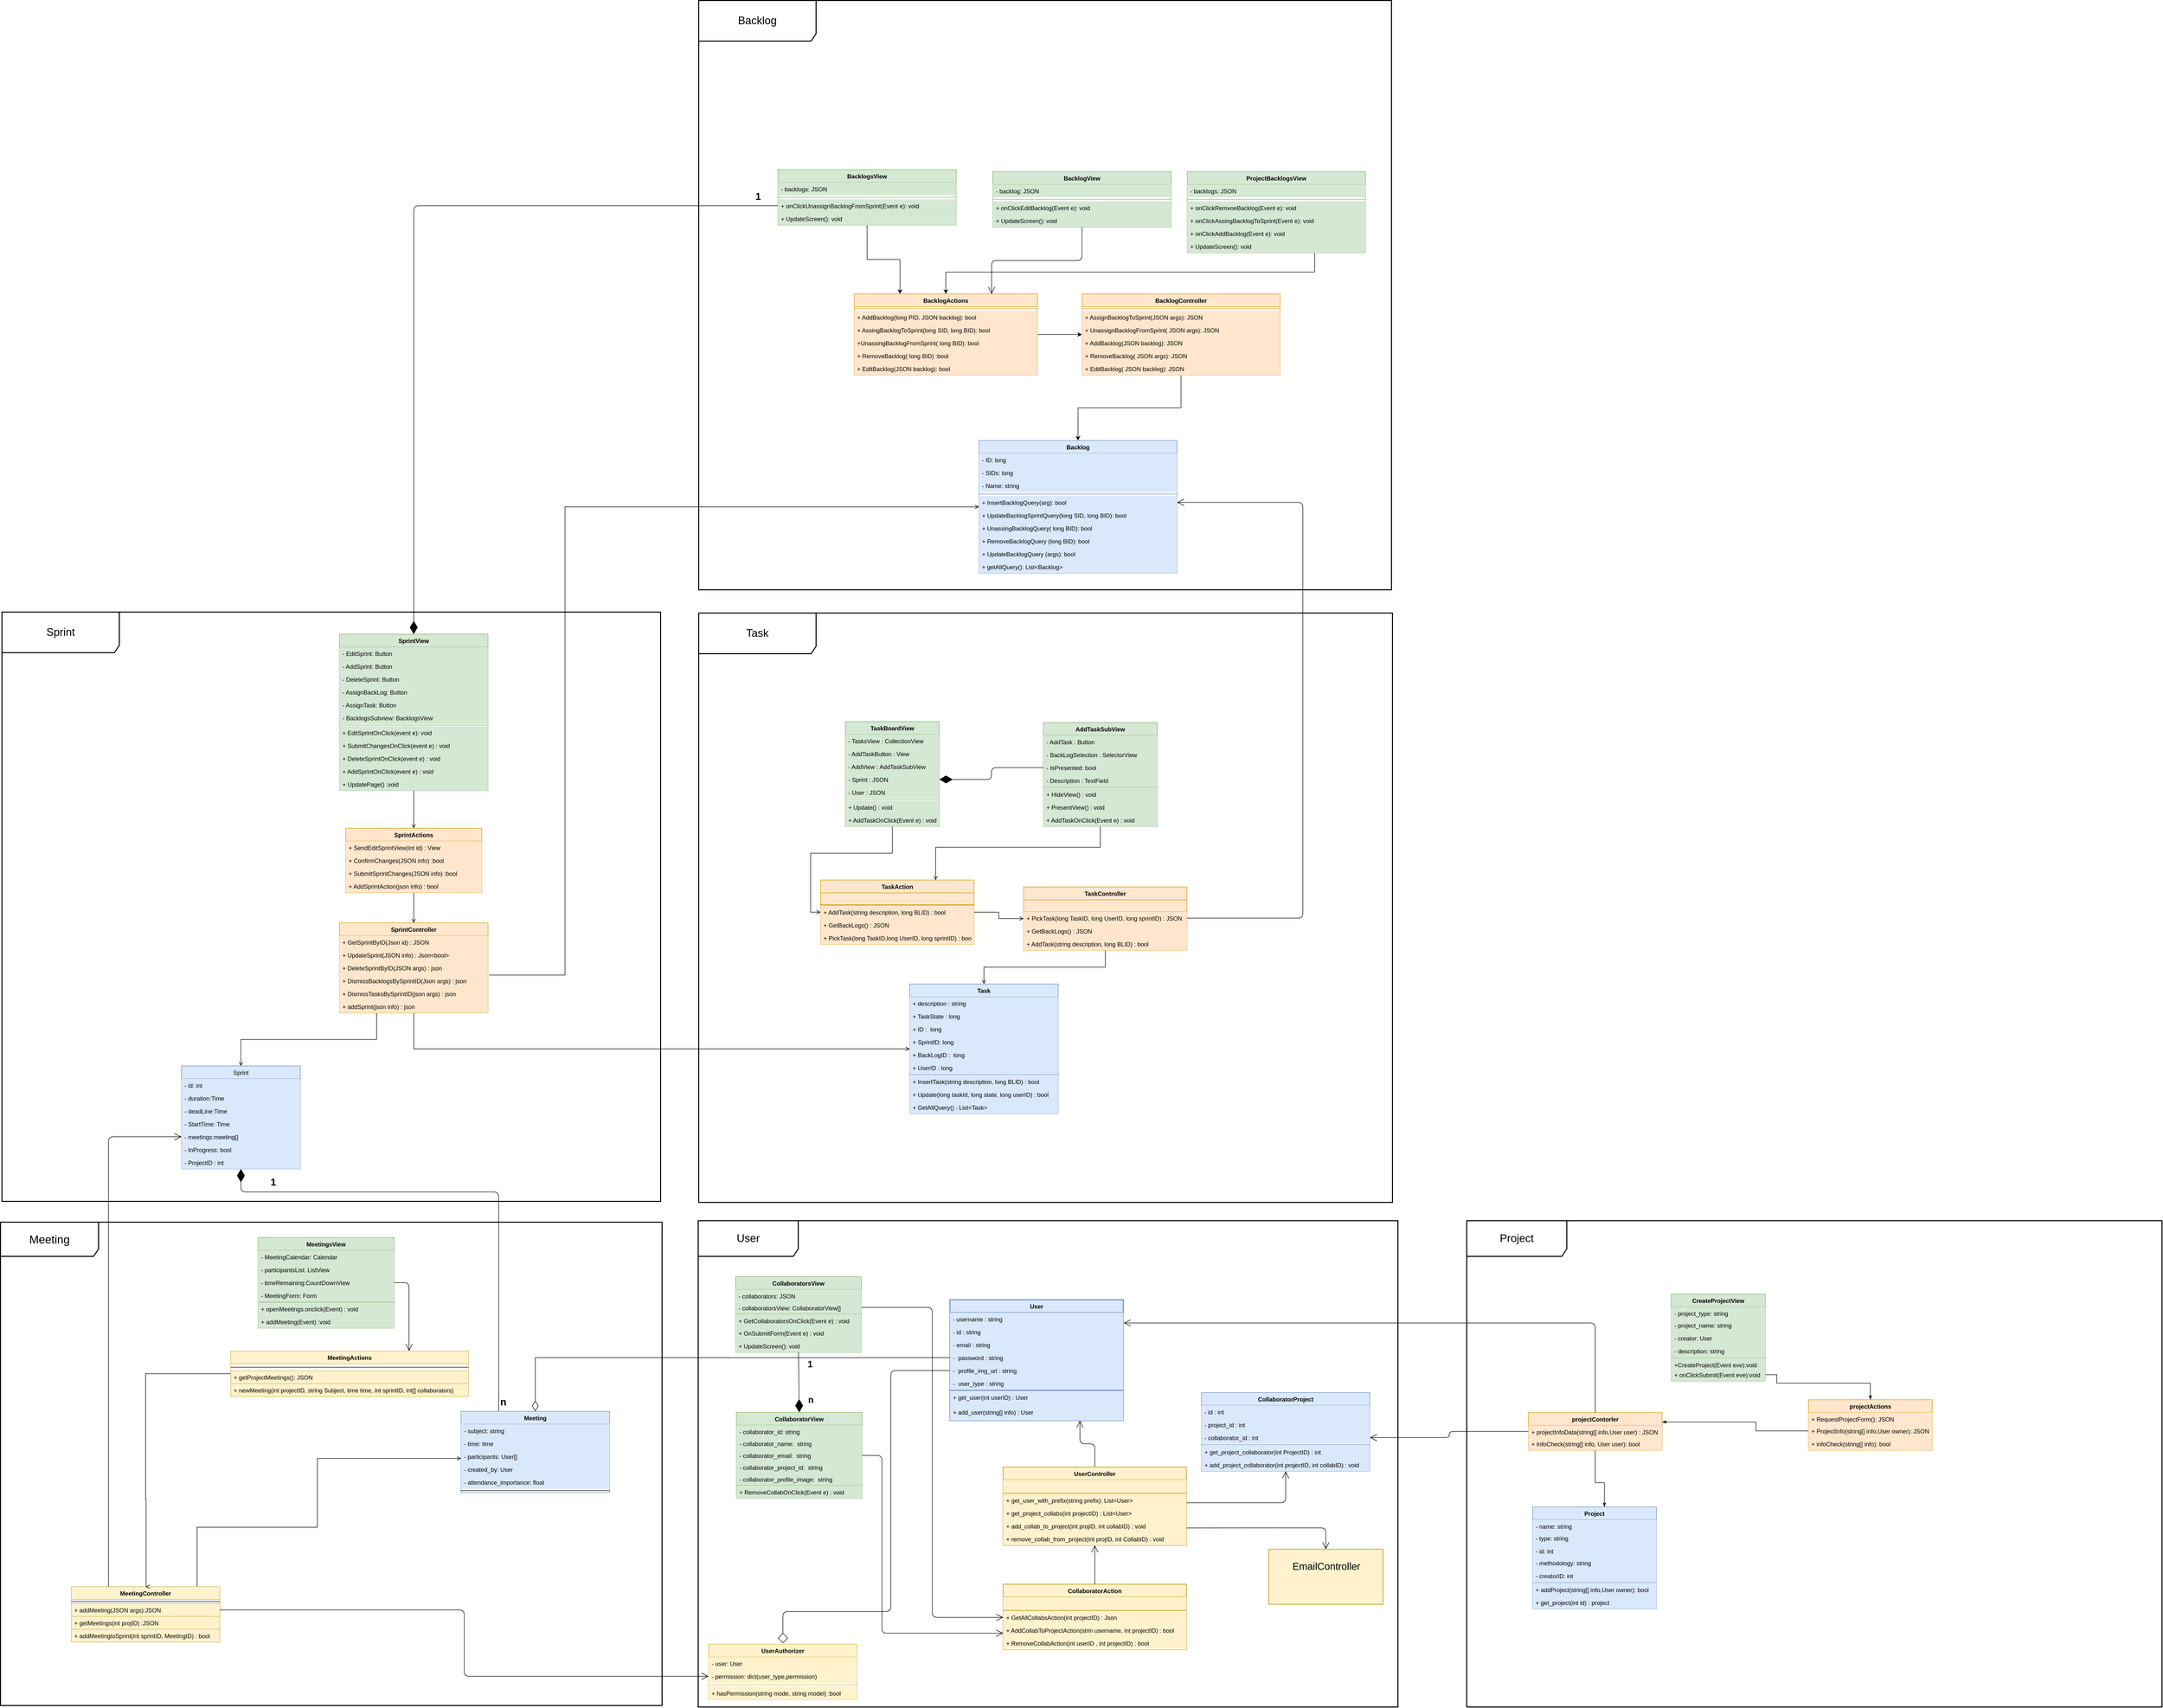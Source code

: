 <mxfile version="10.6.7" type="github"><diagram id="Lq79BgRYBOrxvhoR69C9" name="Page-1"><mxGraphModel dx="1675" dy="4675" grid="1" gridSize="10" guides="1" tooltips="1" connect="1" arrows="1" fold="1" page="1" pageScale="1" pageWidth="850" pageHeight="1100" math="0" shadow="0"><root><mxCell id="0"/><mxCell id="1" parent="0"/><mxCell id="hMrD-0VPtxFp7PiW3q-s-1" value="User" style="shape=umlFrame;whiteSpace=wrap;html=1;rounded=0;shadow=0;glass=0;comic=0;labelBackgroundColor=none;strokeColor=#000000;strokeWidth=2;fillColor=#ffffff;gradientColor=none;fontSize=22;fontColor=#000000;align=center;width=202;height=72;" parent="1" vertex="1"><mxGeometry x="2999" y="-4" width="1413" height="982" as="geometry"/></mxCell><mxCell id="hMrD-0VPtxFp7PiW3q-s-2" value="Project" style="shape=umlFrame;whiteSpace=wrap;html=1;rounded=0;shadow=0;glass=0;comic=0;labelBackgroundColor=none;strokeColor=#000000;strokeWidth=2;fillColor=#ffffff;gradientColor=none;fontSize=22;fontColor=#000000;align=center;width=202;height=72;" parent="1" vertex="1"><mxGeometry x="4551" y="-4" width="1404" height="982" as="geometry"/></mxCell><mxCell id="hMrD-0VPtxFp7PiW3q-s-3" value="Task" style="shape=umlFrame;whiteSpace=wrap;html=1;rounded=0;shadow=0;glass=0;comic=0;labelBackgroundColor=none;strokeColor=#000000;strokeWidth=2;fillColor=#ffffff;gradientColor=none;fontSize=22;fontColor=#000000;align=center;width=237;height=82;" parent="1" vertex="1"><mxGeometry x="3000" y="-1231" width="1401" height="1190" as="geometry"/></mxCell><mxCell id="hMrD-0VPtxFp7PiW3q-s-4" value="Backlog" style="shape=umlFrame;whiteSpace=wrap;html=1;rounded=0;shadow=0;glass=0;comic=0;labelBackgroundColor=none;strokeColor=#000000;strokeWidth=2;fillColor=#ffffff;gradientColor=none;fontSize=22;fontColor=#000000;align=center;width=237;height=82;" parent="1" vertex="1"><mxGeometry x="3000" y="-2468" width="1399" height="1190" as="geometry"/></mxCell><mxCell id="hMrD-0VPtxFp7PiW3q-s-5" value="Sprint" style="shape=umlFrame;whiteSpace=wrap;html=1;rounded=0;shadow=0;glass=0;comic=0;labelBackgroundColor=none;strokeColor=#000000;strokeWidth=2;fillColor=#ffffff;gradientColor=none;fontSize=22;fontColor=#000000;align=center;width=237;height=82;" parent="1" vertex="1"><mxGeometry x="1593" y="-1233" width="1330" height="1190" as="geometry"/></mxCell><mxCell id="hMrD-0VPtxFp7PiW3q-s-6" value="&lt;font color=&quot;#000000&quot; style=&quot;font-size: 23px&quot;&gt;Meeting&lt;/font&gt;" style="shape=umlFrame;whiteSpace=wrap;html=1;rounded=0;shadow=0;glass=0;comic=0;labelBackgroundColor=none;strokeColor=#000000;strokeWidth=2;fillColor=#ffffff;gradientColor=none;fontSize=12;fontColor=#FCFCFC;align=center;width=198;height=69;" parent="1" vertex="1"><mxGeometry x="1590" y="-1" width="1336" height="976" as="geometry"/></mxCell><mxCell id="hMrD-0VPtxFp7PiW3q-s-7" value="" style="endArrow=open;endFill=1;endSize=12;html=1;fontFamily=Helvetica;edgeStyle=orthogonalEdgeStyle;exitX=1;exitY=0.694;exitDx=0;exitDy=0;exitPerimeter=0;entryX=0.5;entryY=1;entryDx=0;entryDy=0;" parent="1" source="hMrD-0VPtxFp7PiW3q-s-24" target="hMrD-0VPtxFp7PiW3q-s-28" edge="1"><mxGeometry width="160" relative="1" as="geometry"><mxPoint x="3412.857" y="729" as="sourcePoint"/><mxPoint x="3703.093" y="679.0" as="targetPoint"/></mxGeometry></mxCell><mxCell id="hMrD-0VPtxFp7PiW3q-s-8" value="" style="endArrow=open;endFill=1;endSize=12;html=1;fontFamily=Helvetica;fontColor=#0D0D0D;exitX=1;exitY=0.647;exitDx=0;exitDy=0;entryX=0.5;entryY=0;entryDx=0;entryDy=0;edgeStyle=orthogonalEdgeStyle;exitPerimeter=0;" parent="1" source="hMrD-0VPtxFp7PiW3q-s-26" target="hMrD-0VPtxFp7PiW3q-s-223" edge="1"><mxGeometry width="160" relative="1" as="geometry"><mxPoint x="3392.857" y="779" as="sourcePoint"/><mxPoint x="4063.667" y="822" as="targetPoint"/></mxGeometry></mxCell><mxCell id="hMrD-0VPtxFp7PiW3q-s-9" value="" style="endArrow=open;endFill=1;endSize=12;html=1;fontFamily=Helvetica;fontColor=#0D0D0D;exitX=0.5;exitY=0;exitDx=0;exitDy=0;edgeStyle=elbowEdgeStyle;elbow=vertical;entryX=0.75;entryY=1;entryDx=0;entryDy=0;" parent="1" source="hMrD-0VPtxFp7PiW3q-s-20" target="hMrD-0VPtxFp7PiW3q-s-10" edge="1"><mxGeometry width="160" relative="1" as="geometry"><mxPoint x="3212.857" y="629" as="sourcePoint"/><mxPoint x="3295.857" y="474" as="targetPoint"/></mxGeometry></mxCell><mxCell id="hMrD-0VPtxFp7PiW3q-s-10" value="User" style="swimlane;fontStyle=1;align=center;verticalAlign=top;childLayout=stackLayout;horizontal=1;startSize=26;horizontalStack=0;resizeParent=1;resizeParentMax=0;resizeLast=0;collapsible=1;marginBottom=0;strokeColor=#6c8ebf;strokeWidth=2;fillColor=#dae8fc;fontSize=12;" parent="1" vertex="1"><mxGeometry x="3507.357" y="155.5" width="350" height="244" as="geometry"/></mxCell><mxCell id="hMrD-0VPtxFp7PiW3q-s-11" value="- username : string" style="text;strokeColor=none;fillColor=#dae8fc;align=left;verticalAlign=top;spacingLeft=4;spacingRight=4;overflow=hidden;rotatable=0;points=[[0,0.5],[1,0.5]];portConstraint=eastwest;" parent="hMrD-0VPtxFp7PiW3q-s-10" vertex="1"><mxGeometry y="26" width="350" height="26" as="geometry"/></mxCell><mxCell id="hMrD-0VPtxFp7PiW3q-s-12" value="- id : string" style="text;strokeColor=none;fillColor=#dae8fc;align=left;verticalAlign=top;spacingLeft=4;spacingRight=4;overflow=hidden;rotatable=0;points=[[0,0.5],[1,0.5]];portConstraint=eastwest;" parent="hMrD-0VPtxFp7PiW3q-s-10" vertex="1"><mxGeometry y="52" width="350" height="26" as="geometry"/></mxCell><mxCell id="hMrD-0VPtxFp7PiW3q-s-13" value="- email : string" style="text;strokeColor=none;fillColor=#dae8fc;align=left;verticalAlign=top;spacingLeft=4;spacingRight=4;overflow=hidden;rotatable=0;points=[[0,0.5],[1,0.5]];portConstraint=eastwest;" parent="hMrD-0VPtxFp7PiW3q-s-10" vertex="1"><mxGeometry y="78" width="350" height="26" as="geometry"/></mxCell><mxCell id="hMrD-0VPtxFp7PiW3q-s-14" value="-  password : string" style="text;strokeColor=none;fillColor=#dae8fc;align=left;verticalAlign=top;spacingLeft=4;spacingRight=4;overflow=hidden;rotatable=0;points=[[0,0.5],[1,0.5]];portConstraint=eastwest;" parent="hMrD-0VPtxFp7PiW3q-s-10" vertex="1"><mxGeometry y="104" width="350" height="26" as="geometry"/></mxCell><mxCell id="hMrD-0VPtxFp7PiW3q-s-15" value="-  profile_img_url : string" style="text;strokeColor=none;fillColor=#dae8fc;align=left;verticalAlign=top;spacingLeft=4;spacingRight=4;overflow=hidden;rotatable=0;points=[[0,0.5],[1,0.5]];portConstraint=eastwest;" parent="hMrD-0VPtxFp7PiW3q-s-10" vertex="1"><mxGeometry y="130" width="350" height="26" as="geometry"/></mxCell><mxCell id="hMrD-0VPtxFp7PiW3q-s-16" value="-  user_type : string" style="text;strokeColor=none;fillColor=#dae8fc;align=left;verticalAlign=top;spacingLeft=4;spacingRight=4;overflow=hidden;rotatable=0;points=[[0,0.5],[1,0.5]];portConstraint=eastwest;" parent="hMrD-0VPtxFp7PiW3q-s-10" vertex="1"><mxGeometry y="156" width="350" height="26" as="geometry"/></mxCell><mxCell id="hMrD-0VPtxFp7PiW3q-s-17" value="" style="line;strokeWidth=2;fillColor=#dae8fc;align=right;verticalAlign=bottom;spacingTop=0;spacingLeft=3;spacingRight=0;rotatable=0;labelPosition=left;points=[];portConstraint=eastwest;rounded=0;shadow=0;glass=0;comic=0;fontSize=12;spacing=0;labelBorderColor=none;labelBackgroundColor=#ffffff;verticalLabelPosition=top;strokeColor=#6c8ebf;" parent="hMrD-0VPtxFp7PiW3q-s-10" vertex="1"><mxGeometry y="182" width="350" height="2" as="geometry"/></mxCell><mxCell id="hMrD-0VPtxFp7PiW3q-s-18" value="+ get_user(int userID) : User" style="text;strokeColor=none;fillColor=#dae8fc;align=left;verticalAlign=top;spacingLeft=4;spacingRight=4;overflow=hidden;rotatable=0;points=[[0,0.5],[1,0.5]];portConstraint=eastwest;" parent="hMrD-0VPtxFp7PiW3q-s-10" vertex="1"><mxGeometry y="184" width="350" height="30" as="geometry"/></mxCell><mxCell id="hMrD-0VPtxFp7PiW3q-s-19" value="+ add_user(string[] info) : User" style="text;strokeColor=none;fillColor=#dae8fc;align=left;verticalAlign=top;spacingLeft=4;spacingRight=4;overflow=hidden;rotatable=0;points=[[0,0.5],[1,0.5]];portConstraint=eastwest;" parent="hMrD-0VPtxFp7PiW3q-s-10" vertex="1"><mxGeometry y="214" width="350" height="30" as="geometry"/></mxCell><mxCell id="hMrD-0VPtxFp7PiW3q-s-20" value="UserController" style="swimlane;fontStyle=1;align=center;verticalAlign=top;childLayout=stackLayout;horizontal=1;startSize=26;horizontalStack=0;resizeParent=1;resizeParentMax=0;resizeLast=0;collapsible=1;marginBottom=0;rounded=0;shadow=0;glass=0;comic=0;labelBackgroundColor=none;strokeColor=#d6b656;strokeWidth=2;fillColor=#fff2cc;fontSize=12;" parent="1" vertex="1"><mxGeometry x="3614.857" y="493.5" width="370" height="158" as="geometry"/></mxCell><mxCell id="hMrD-0VPtxFp7PiW3q-s-21" value="- " style="text;strokeColor=none;fillColor=#fff2cc;align=left;verticalAlign=top;spacingLeft=4;spacingRight=4;overflow=hidden;rotatable=0;points=[[0,0.5],[1,0.5]];portConstraint=eastwest;fontColor=#FFC478;" parent="hMrD-0VPtxFp7PiW3q-s-20" vertex="1"><mxGeometry y="26" width="370" height="26" as="geometry"/></mxCell><mxCell id="hMrD-0VPtxFp7PiW3q-s-22" value="" style="line;strokeWidth=1;fillColor=none;align=left;verticalAlign=middle;spacingTop=-1;spacingLeft=3;spacingRight=3;rotatable=0;labelPosition=right;points=[];portConstraint=eastwest;" parent="hMrD-0VPtxFp7PiW3q-s-20" vertex="1"><mxGeometry y="52" width="370" as="geometry"/></mxCell><mxCell id="hMrD-0VPtxFp7PiW3q-s-23" value="" style="line;strokeWidth=2;fillColor=#fff2cc;align=left;verticalAlign=middle;spacingTop=-1;spacingLeft=3;spacingRight=3;rotatable=0;labelPosition=right;points=[];portConstraint=eastwest;rounded=0;shadow=0;glass=0;comic=0;labelBackgroundColor=#ffffff;fontSize=12;strokeColor=#d6b656;" parent="hMrD-0VPtxFp7PiW3q-s-20" vertex="1"><mxGeometry y="52" width="370" height="2" as="geometry"/></mxCell><mxCell id="hMrD-0VPtxFp7PiW3q-s-24" value="+ get_user_with_prefix(string prefix): List&lt;User&gt;" style="text;strokeColor=none;fillColor=#fff2cc;align=left;verticalAlign=top;spacingLeft=4;spacingRight=4;overflow=hidden;rotatable=0;points=[[0,0.5],[1,0.5]];portConstraint=eastwest;" parent="hMrD-0VPtxFp7PiW3q-s-20" vertex="1"><mxGeometry y="54" width="370" height="26" as="geometry"/></mxCell><mxCell id="hMrD-0VPtxFp7PiW3q-s-25" value="+ get_project_collabs(int projectID) : List&lt;User&gt;" style="text;strokeColor=none;fillColor=#fff2cc;align=left;verticalAlign=top;spacingLeft=4;spacingRight=4;overflow=hidden;rotatable=0;points=[[0,0.5],[1,0.5]];portConstraint=eastwest;" parent="hMrD-0VPtxFp7PiW3q-s-20" vertex="1"><mxGeometry y="80" width="370" height="26" as="geometry"/></mxCell><mxCell id="hMrD-0VPtxFp7PiW3q-s-26" value="+ add_collab_to_project(int projID, int collabID) : void" style="text;strokeColor=none;fillColor=#fff2cc;align=left;verticalAlign=top;spacingLeft=4;spacingRight=4;overflow=hidden;rotatable=0;points=[[0,0.5],[1,0.5]];portConstraint=eastwest;" parent="hMrD-0VPtxFp7PiW3q-s-20" vertex="1"><mxGeometry y="106" width="370" height="26" as="geometry"/></mxCell><mxCell id="hMrD-0VPtxFp7PiW3q-s-27" value="+ remove_collab_from_project(int projID, int CollabID) : void" style="text;strokeColor=none;fillColor=#fff2cc;align=left;verticalAlign=top;spacingLeft=4;spacingRight=4;overflow=hidden;rotatable=0;points=[[0,0.5],[1,0.5]];portConstraint=eastwest;" parent="hMrD-0VPtxFp7PiW3q-s-20" vertex="1"><mxGeometry y="132" width="370" height="26" as="geometry"/></mxCell><mxCell id="hMrD-0VPtxFp7PiW3q-s-28" value="CollaboratorProject" style="swimlane;fontStyle=1;align=center;verticalAlign=top;childLayout=stackLayout;horizontal=1;startSize=26;horizontalStack=0;resizeParent=1;resizeParentMax=0;resizeLast=0;collapsible=1;marginBottom=0;rounded=0;shadow=0;glass=0;comic=0;labelBackgroundColor=none;strokeColor=#6c8ebf;strokeWidth=1;fillColor=#dae8fc;fontSize=12;gradientColor=none;" parent="1" vertex="1"><mxGeometry x="4015.357" y="343" width="340" height="159" as="geometry"/></mxCell><mxCell id="hMrD-0VPtxFp7PiW3q-s-29" value="- id : int" style="text;strokeColor=none;fillColor=#dae8fc;align=left;verticalAlign=top;spacingLeft=4;spacingRight=4;overflow=hidden;rotatable=0;points=[[0,0.5],[1,0.5]];portConstraint=eastwest;" parent="hMrD-0VPtxFp7PiW3q-s-28" vertex="1"><mxGeometry y="26" width="340" height="26" as="geometry"/></mxCell><mxCell id="hMrD-0VPtxFp7PiW3q-s-30" value="- project_id : int" style="text;strokeColor=none;fillColor=#dae8fc;align=left;verticalAlign=top;spacingLeft=4;spacingRight=4;overflow=hidden;rotatable=0;points=[[0,0.5],[1,0.5]];portConstraint=eastwest;" parent="hMrD-0VPtxFp7PiW3q-s-28" vertex="1"><mxGeometry y="52" width="340" height="26" as="geometry"/></mxCell><mxCell id="hMrD-0VPtxFp7PiW3q-s-31" value="- collaborator_id : int" style="text;strokeColor=none;fillColor=#dae8fc;align=left;verticalAlign=top;spacingLeft=4;spacingRight=4;overflow=hidden;rotatable=0;points=[[0,0.5],[1,0.5]];portConstraint=eastwest;" parent="hMrD-0VPtxFp7PiW3q-s-28" vertex="1"><mxGeometry y="78" width="340" height="26" as="geometry"/></mxCell><mxCell id="hMrD-0VPtxFp7PiW3q-s-32" value="" style="line;strokeWidth=1;fillColor=#dae8fc;align=left;verticalAlign=middle;spacingTop=-1;spacingLeft=3;spacingRight=3;rotatable=0;labelPosition=right;points=[];portConstraint=eastwest;strokeColor=#6c8ebf;" parent="hMrD-0VPtxFp7PiW3q-s-28" vertex="1"><mxGeometry y="104" width="340" height="3" as="geometry"/></mxCell><mxCell id="hMrD-0VPtxFp7PiW3q-s-33" value="+ get_project_collaborator(int ProjectID) : int" style="text;strokeColor=none;fillColor=#dae8fc;align=left;verticalAlign=top;spacingLeft=4;spacingRight=4;overflow=hidden;rotatable=0;points=[[0,0.5],[1,0.5]];portConstraint=eastwest;" parent="hMrD-0VPtxFp7PiW3q-s-28" vertex="1"><mxGeometry y="107" width="340" height="26" as="geometry"/></mxCell><mxCell id="hMrD-0VPtxFp7PiW3q-s-34" value="+ add_project_collaborator(int projectID, int collabID) : void" style="text;strokeColor=none;fillColor=#dae8fc;align=left;verticalAlign=top;spacingLeft=4;spacingRight=4;overflow=hidden;rotatable=0;points=[[0,0.5],[1,0.5]];portConstraint=eastwest;" parent="hMrD-0VPtxFp7PiW3q-s-28" vertex="1"><mxGeometry y="133" width="340" height="26" as="geometry"/></mxCell><mxCell id="hMrD-0VPtxFp7PiW3q-s-35" style="edgeStyle=orthogonalEdgeStyle;rounded=0;orthogonalLoop=1;jettySize=auto;html=1;endArrow=open;endFill=0;" parent="1" source="hMrD-0VPtxFp7PiW3q-s-36" target="hMrD-0VPtxFp7PiW3q-s-47" edge="1"><mxGeometry relative="1" as="geometry"><Array as="points"><mxPoint x="1987" y="615"/><mxPoint x="2230" y="615"/><mxPoint x="2230" y="476"/></Array></mxGeometry></mxCell><mxCell id="hMrD-0VPtxFp7PiW3q-s-36" value="MeetingController" style="swimlane;fontStyle=1;align=center;verticalAlign=top;childLayout=stackLayout;horizontal=1;startSize=26;horizontalStack=0;resizeParent=1;resizeParentMax=0;resizeLast=0;collapsible=1;marginBottom=0;fillColor=#fff2cc;strokeColor=#d6b656;" parent="1" vertex="1"><mxGeometry x="1733" y="735" width="300" height="112" as="geometry"/></mxCell><mxCell id="hMrD-0VPtxFp7PiW3q-s-37" value="" style="line;strokeWidth=1;fillColor=none;align=left;verticalAlign=middle;spacingTop=-1;spacingLeft=3;spacingRight=3;rotatable=0;labelPosition=right;points=[];portConstraint=eastwest;" parent="hMrD-0VPtxFp7PiW3q-s-36" vertex="1"><mxGeometry y="26" width="300" height="8" as="geometry"/></mxCell><mxCell id="hMrD-0VPtxFp7PiW3q-s-38" value="+ addMeeting(JSON args):JSON" style="text;strokeColor=#d6b656;fillColor=#fff2cc;align=left;verticalAlign=top;spacingLeft=4;spacingRight=4;overflow=hidden;rotatable=0;points=[[0,0.5],[1,0.5]];portConstraint=eastwest;" parent="hMrD-0VPtxFp7PiW3q-s-36" vertex="1"><mxGeometry y="34" width="300" height="26" as="geometry"/></mxCell><mxCell id="hMrD-0VPtxFp7PiW3q-s-39" value="+ getMeetings(int projID) :JSON" style="text;strokeColor=#d6b656;fillColor=#fff2cc;align=left;verticalAlign=top;spacingLeft=4;spacingRight=4;overflow=hidden;rotatable=0;points=[[0,0.5],[1,0.5]];portConstraint=eastwest;" parent="hMrD-0VPtxFp7PiW3q-s-36" vertex="1"><mxGeometry y="60" width="300" height="26" as="geometry"/></mxCell><mxCell id="hMrD-0VPtxFp7PiW3q-s-40" value="+ addMeetingtoSprint(int sprintID, MeetingID) : bool" style="text;strokeColor=#d6b656;fillColor=#fff2cc;align=left;verticalAlign=top;spacingLeft=4;spacingRight=4;overflow=hidden;rotatable=0;points=[[0,0.5],[1,0.5]];portConstraint=eastwest;" parent="hMrD-0VPtxFp7PiW3q-s-36" vertex="1"><mxGeometry y="86" width="300" height="26" as="geometry"/></mxCell><mxCell id="hMrD-0VPtxFp7PiW3q-s-41" style="edgeStyle=orthogonalEdgeStyle;rounded=0;orthogonalLoop=1;jettySize=auto;html=1;entryX=0.5;entryY=0;entryDx=0;entryDy=0;endArrow=open;endFill=0;" parent="1" source="hMrD-0VPtxFp7PiW3q-s-42" target="hMrD-0VPtxFp7PiW3q-s-36" edge="1"><mxGeometry relative="1" as="geometry"><Array as="points"><mxPoint x="1883" y="305"/><mxPoint x="1883" y="558"/><mxPoint x="1884" y="558"/><mxPoint x="1884" y="735"/></Array></mxGeometry></mxCell><mxCell id="hMrD-0VPtxFp7PiW3q-s-42" value="MeetingActions" style="swimlane;fontStyle=1;align=center;verticalAlign=top;childLayout=stackLayout;horizontal=1;startSize=26;horizontalStack=0;resizeParent=1;resizeParentMax=0;resizeLast=0;collapsible=1;marginBottom=0;fillColor=#fff2cc;strokeColor=#d6b656;" parent="1" vertex="1"><mxGeometry x="2055" y="259" width="480" height="92" as="geometry"/></mxCell><mxCell id="hMrD-0VPtxFp7PiW3q-s-43" value="" style="line;strokeWidth=1;fillColor=none;align=left;verticalAlign=middle;spacingTop=-1;spacingLeft=3;spacingRight=3;rotatable=0;labelPosition=right;points=[];portConstraint=eastwest;" parent="hMrD-0VPtxFp7PiW3q-s-42" vertex="1"><mxGeometry y="26" width="480" height="14" as="geometry"/></mxCell><mxCell id="hMrD-0VPtxFp7PiW3q-s-44" value="+ getProjectMeetings(): JSON" style="text;strokeColor=#d6b656;fillColor=#fff2cc;align=left;verticalAlign=top;spacingLeft=4;spacingRight=4;overflow=hidden;rotatable=0;points=[[0,0.5],[1,0.5]];portConstraint=eastwest;" parent="hMrD-0VPtxFp7PiW3q-s-42" vertex="1"><mxGeometry y="40" width="480" height="26" as="geometry"/></mxCell><mxCell id="hMrD-0VPtxFp7PiW3q-s-45" value="+ newMeeting(int projectID, string Subject, time time, int sprintID, int[] collaborators)" style="text;strokeColor=#d6b656;fillColor=#fff2cc;align=left;verticalAlign=top;spacingLeft=4;spacingRight=4;overflow=hidden;rotatable=0;points=[[0,0.5],[1,0.5]];portConstraint=eastwest;" parent="hMrD-0VPtxFp7PiW3q-s-42" vertex="1"><mxGeometry y="66" width="480" height="26" as="geometry"/></mxCell><mxCell id="hMrD-0VPtxFp7PiW3q-s-46" style="edgeStyle=orthogonalEdgeStyle;rounded=0;orthogonalLoop=1;jettySize=auto;html=1;endArrow=none;endFill=0;endSize=19;entryX=0;entryY=0.5;entryDx=0;entryDy=0;startArrow=diamondThin;startFill=0;startSize=19;" parent="1" source="hMrD-0VPtxFp7PiW3q-s-47" target="hMrD-0VPtxFp7PiW3q-s-14" edge="1"><mxGeometry relative="1" as="geometry"/></mxCell><mxCell id="hMrD-0VPtxFp7PiW3q-s-47" value="Meeting" style="swimlane;fontStyle=1;align=center;verticalAlign=top;childLayout=stackLayout;horizontal=1;startSize=26;horizontalStack=0;resizeParent=1;resizeParentMax=0;resizeLast=0;collapsible=1;marginBottom=0;fillColor=#dae8fc;strokeColor=#6c8ebf;" parent="1" vertex="1"><mxGeometry x="2520" y="381" width="300" height="164" as="geometry"/></mxCell><mxCell id="hMrD-0VPtxFp7PiW3q-s-48" value="- subject: string" style="text;strokeColor=none;fillColor=#dae8fc;align=left;verticalAlign=top;spacingLeft=4;spacingRight=4;overflow=hidden;rotatable=0;points=[[0,0.5],[1,0.5]];portConstraint=eastwest;" parent="hMrD-0VPtxFp7PiW3q-s-47" vertex="1"><mxGeometry y="26" width="300" height="26" as="geometry"/></mxCell><mxCell id="hMrD-0VPtxFp7PiW3q-s-49" value="- time: time" style="text;strokeColor=none;fillColor=#dae8fc;align=left;verticalAlign=top;spacingLeft=4;spacingRight=4;overflow=hidden;rotatable=0;points=[[0,0.5],[1,0.5]];portConstraint=eastwest;" parent="hMrD-0VPtxFp7PiW3q-s-47" vertex="1"><mxGeometry y="52" width="300" height="26" as="geometry"/></mxCell><mxCell id="hMrD-0VPtxFp7PiW3q-s-50" value="- participants: User[]" style="text;strokeColor=none;fillColor=#dae8fc;align=left;verticalAlign=top;spacingLeft=4;spacingRight=4;overflow=hidden;rotatable=0;points=[[0,0.5],[1,0.5]];portConstraint=eastwest;" parent="hMrD-0VPtxFp7PiW3q-s-47" vertex="1"><mxGeometry y="78" width="300" height="26" as="geometry"/></mxCell><mxCell id="hMrD-0VPtxFp7PiW3q-s-51" value="- created_by: User" style="text;strokeColor=none;fillColor=#dae8fc;align=left;verticalAlign=top;spacingLeft=4;spacingRight=4;overflow=hidden;rotatable=0;points=[[0,0.5],[1,0.5]];portConstraint=eastwest;" parent="hMrD-0VPtxFp7PiW3q-s-47" vertex="1"><mxGeometry y="104" width="300" height="26" as="geometry"/></mxCell><mxCell id="hMrD-0VPtxFp7PiW3q-s-52" value="- attendance_importance: float" style="text;strokeColor=none;fillColor=#dae8fc;align=left;verticalAlign=top;spacingLeft=4;spacingRight=4;overflow=hidden;rotatable=0;points=[[0,0.5],[1,0.5]];portConstraint=eastwest;" parent="hMrD-0VPtxFp7PiW3q-s-47" vertex="1"><mxGeometry y="130" width="300" height="26" as="geometry"/></mxCell><mxCell id="hMrD-0VPtxFp7PiW3q-s-53" value="" style="line;strokeWidth=1;fillColor=none;align=left;verticalAlign=middle;spacingTop=-1;spacingLeft=3;spacingRight=3;rotatable=0;labelPosition=right;points=[];portConstraint=eastwest;" parent="hMrD-0VPtxFp7PiW3q-s-47" vertex="1"><mxGeometry y="156" width="300" height="8" as="geometry"/></mxCell><mxCell id="hMrD-0VPtxFp7PiW3q-s-54" value="UserAuthorizer" style="swimlane;fontStyle=1;align=center;verticalAlign=top;childLayout=stackLayout;horizontal=1;startSize=26;horizontalStack=0;resizeParent=1;resizeParentMax=0;resizeLast=0;collapsible=1;marginBottom=0;fillColor=#fff2cc;strokeColor=#d6b656;" parent="1" vertex="1"><mxGeometry x="3019.857" y="851" width="300" height="112" as="geometry"/></mxCell><mxCell id="hMrD-0VPtxFp7PiW3q-s-55" value="- user: User" style="text;strokeColor=none;fillColor=#fff2cc;align=left;verticalAlign=top;spacingLeft=4;spacingRight=4;overflow=hidden;rotatable=0;points=[[0,0.5],[1,0.5]];portConstraint=eastwest;" parent="hMrD-0VPtxFp7PiW3q-s-54" vertex="1"><mxGeometry y="26" width="300" height="26" as="geometry"/></mxCell><mxCell id="hMrD-0VPtxFp7PiW3q-s-56" value="- permission: dict(user_type,permission)" style="text;strokeColor=none;fillColor=#fff2cc;align=left;verticalAlign=top;spacingLeft=4;spacingRight=4;overflow=hidden;rotatable=0;points=[[0,0.5],[1,0.5]];portConstraint=eastwest;" parent="hMrD-0VPtxFp7PiW3q-s-54" vertex="1"><mxGeometry y="52" width="300" height="26" as="geometry"/></mxCell><mxCell id="hMrD-0VPtxFp7PiW3q-s-57" value="" style="line;strokeWidth=1;fillColor=#fff2cc;align=left;verticalAlign=middle;spacingTop=-1;spacingLeft=3;spacingRight=3;rotatable=0;labelPosition=right;points=[];portConstraint=eastwest;strokeColor=#d6b656;" parent="hMrD-0VPtxFp7PiW3q-s-54" vertex="1"><mxGeometry y="78" width="300" height="8" as="geometry"/></mxCell><mxCell id="hMrD-0VPtxFp7PiW3q-s-58" value="+ hasPermission(string mode, string model) :bool" style="text;strokeColor=none;fillColor=#fff2cc;align=left;verticalAlign=top;spacingLeft=4;spacingRight=4;overflow=hidden;rotatable=0;points=[[0,0.5],[1,0.5]];portConstraint=eastwest;" parent="hMrD-0VPtxFp7PiW3q-s-54" vertex="1"><mxGeometry y="86" width="300" height="26" as="geometry"/></mxCell><mxCell id="hMrD-0VPtxFp7PiW3q-s-59" value="MeetingsView" style="swimlane;fontStyle=1;align=center;verticalAlign=top;childLayout=stackLayout;horizontal=1;startSize=26;horizontalStack=0;resizeParent=1;resizeParentMax=0;resizeLast=0;collapsible=1;marginBottom=0;fillColor=#d5e8d4;strokeColor=#82b366;" parent="1" vertex="1"><mxGeometry x="2110" y="30" width="275" height="183" as="geometry"/></mxCell><mxCell id="hMrD-0VPtxFp7PiW3q-s-60" value="- MeetingCalendar: Calendar" style="text;strokeColor=none;fillColor=#d5e8d4;align=left;verticalAlign=top;spacingLeft=4;spacingRight=4;overflow=hidden;rotatable=0;points=[[0,0.5],[1,0.5]];portConstraint=eastwest;" parent="hMrD-0VPtxFp7PiW3q-s-59" vertex="1"><mxGeometry y="26" width="275" height="26" as="geometry"/></mxCell><mxCell id="hMrD-0VPtxFp7PiW3q-s-61" value="- participantsList: ListView" style="text;strokeColor=none;fillColor=#d5e8d4;align=left;verticalAlign=top;spacingLeft=4;spacingRight=4;overflow=hidden;rotatable=0;points=[[0,0.5],[1,0.5]];portConstraint=eastwest;" parent="hMrD-0VPtxFp7PiW3q-s-59" vertex="1"><mxGeometry y="52" width="275" height="26" as="geometry"/></mxCell><mxCell id="hMrD-0VPtxFp7PiW3q-s-62" value="- timeRemaining:CountDownView" style="text;strokeColor=none;fillColor=#d5e8d4;align=left;verticalAlign=top;spacingLeft=4;spacingRight=4;overflow=hidden;rotatable=0;points=[[0,0.5],[1,0.5]];portConstraint=eastwest;" parent="hMrD-0VPtxFp7PiW3q-s-59" vertex="1"><mxGeometry y="78" width="275" height="26" as="geometry"/></mxCell><mxCell id="hMrD-0VPtxFp7PiW3q-s-63" value="- MeetingForm: Form" style="text;strokeColor=none;fillColor=#d5e8d4;align=left;verticalAlign=top;spacingLeft=4;spacingRight=4;overflow=hidden;rotatable=0;points=[[0,0.5],[1,0.5]];portConstraint=eastwest;" parent="hMrD-0VPtxFp7PiW3q-s-59" vertex="1"><mxGeometry y="104" width="275" height="26" as="geometry"/></mxCell><mxCell id="hMrD-0VPtxFp7PiW3q-s-64" value="" style="line;strokeWidth=1;fillColor=#d5e8d4;align=left;verticalAlign=middle;spacingTop=-1;spacingLeft=3;spacingRight=3;rotatable=0;labelPosition=right;points=[];portConstraint=eastwest;strokeColor=#82b366;" parent="hMrD-0VPtxFp7PiW3q-s-59" vertex="1"><mxGeometry y="130" width="275" height="1" as="geometry"/></mxCell><mxCell id="hMrD-0VPtxFp7PiW3q-s-65" value="+ openMeetings.onclick(Event) : void" style="text;strokeColor=none;fillColor=#d5e8d4;align=left;verticalAlign=top;spacingLeft=4;spacingRight=4;overflow=hidden;rotatable=0;points=[[0,0.5],[1,0.5]];portConstraint=eastwest;" parent="hMrD-0VPtxFp7PiW3q-s-59" vertex="1"><mxGeometry y="131" width="275" height="26" as="geometry"/></mxCell><mxCell id="hMrD-0VPtxFp7PiW3q-s-66" value="+ addMeeting(Event) :void" style="text;strokeColor=none;fillColor=#d5e8d4;align=left;verticalAlign=top;spacingLeft=4;spacingRight=4;overflow=hidden;rotatable=0;points=[[0,0.5],[1,0.5]];portConstraint=eastwest;" parent="hMrD-0VPtxFp7PiW3q-s-59" vertex="1"><mxGeometry y="157" width="275" height="26" as="geometry"/></mxCell><mxCell id="hMrD-0VPtxFp7PiW3q-s-67" style="edgeStyle=orthogonalEdgeStyle;rounded=0;orthogonalLoop=1;jettySize=auto;html=1;exitX=0.5;exitY=1;exitDx=0;exitDy=0;entryX=0;entryY=0.5;entryDx=0;entryDy=0;endArrow=open;endFill=0;" parent="1" source="hMrD-0VPtxFp7PiW3q-s-70" target="hMrD-0VPtxFp7PiW3q-s-185" edge="1"><mxGeometry relative="1" as="geometry"><mxPoint x="2941" y="-325" as="targetPoint"/></mxGeometry></mxCell><mxCell id="hMrD-0VPtxFp7PiW3q-s-68" style="edgeStyle=orthogonalEdgeStyle;rounded=0;orthogonalLoop=1;jettySize=auto;html=1;exitX=1.011;exitY=0.017;exitDx=0;exitDy=0;entryX=0;entryY=0.5;entryDx=0;entryDy=0;exitPerimeter=0;endArrow=open;endFill=0;" parent="1" source="hMrD-0VPtxFp7PiW3q-s-74" target="hMrD-0VPtxFp7PiW3q-s-123" edge="1"><mxGeometry relative="1" as="geometry"><mxPoint x="2690.333" y="-317" as="targetPoint"/><Array as="points"><mxPoint x="2730" y="-500"/><mxPoint x="2730" y="-1445"/></Array></mxGeometry></mxCell><mxCell id="hMrD-0VPtxFp7PiW3q-s-69" style="edgeStyle=orthogonalEdgeStyle;rounded=0;orthogonalLoop=1;jettySize=auto;html=1;exitX=0.25;exitY=1;exitDx=0;exitDy=0;entryX=0.5;entryY=0;entryDx=0;entryDy=0;endArrow=open;endFill=0;" parent="1" source="hMrD-0VPtxFp7PiW3q-s-70" target="hMrD-0VPtxFp7PiW3q-s-96" edge="1"><mxGeometry relative="1" as="geometry"/></mxCell><mxCell id="hMrD-0VPtxFp7PiW3q-s-70" value="SprintController" style="swimlane;fontStyle=1;align=center;verticalAlign=top;childLayout=stackLayout;horizontal=1;startSize=26;horizontalStack=0;resizeParent=1;resizeParentMax=0;resizeLast=0;collapsible=1;marginBottom=0;fillColor=#ffe6cc;strokeColor=#d79b00;" parent="1" vertex="1"><mxGeometry x="2274.5" y="-605.5" width="300" height="182" as="geometry"/></mxCell><mxCell id="hMrD-0VPtxFp7PiW3q-s-71" value="+ GetSprintByID(Json id) : JSON" style="text;strokeColor=none;fillColor=#ffe6cc;align=left;verticalAlign=top;spacingLeft=4;spacingRight=4;overflow=hidden;rotatable=0;points=[[0,0.5],[1,0.5]];portConstraint=eastwest;" parent="hMrD-0VPtxFp7PiW3q-s-70" vertex="1"><mxGeometry y="26" width="300" height="26" as="geometry"/></mxCell><mxCell id="hMrD-0VPtxFp7PiW3q-s-72" value="+ UpdateSprint(JSON info) : Json&lt;bool&gt;" style="text;strokeColor=none;fillColor=#ffe6cc;align=left;verticalAlign=top;spacingLeft=4;spacingRight=4;overflow=hidden;rotatable=0;points=[[0,0.5],[1,0.5]];portConstraint=eastwest;" parent="hMrD-0VPtxFp7PiW3q-s-70" vertex="1"><mxGeometry y="52" width="300" height="26" as="geometry"/></mxCell><mxCell id="hMrD-0VPtxFp7PiW3q-s-73" value="+ DeleteSprintByID(JSON args) : json" style="text;strokeColor=none;fillColor=#ffe6cc;align=left;verticalAlign=top;spacingLeft=4;spacingRight=4;overflow=hidden;rotatable=0;points=[[0,0.5],[1,0.5]];portConstraint=eastwest;" parent="hMrD-0VPtxFp7PiW3q-s-70" vertex="1"><mxGeometry y="78" width="300" height="26" as="geometry"/></mxCell><mxCell id="hMrD-0VPtxFp7PiW3q-s-74" value="+ DismissBacklogsBySprintID(Json args) : json" style="text;strokeColor=none;fillColor=#ffe6cc;align=left;verticalAlign=top;spacingLeft=4;spacingRight=4;overflow=hidden;rotatable=0;points=[[0,0.5],[1,0.5]];portConstraint=eastwest;" parent="hMrD-0VPtxFp7PiW3q-s-70" vertex="1"><mxGeometry y="104" width="300" height="26" as="geometry"/></mxCell><mxCell id="hMrD-0VPtxFp7PiW3q-s-75" value="+ DismissTasksBySprintID(json args) : json" style="text;strokeColor=none;fillColor=#ffe6cc;align=left;verticalAlign=top;spacingLeft=4;spacingRight=4;overflow=hidden;rotatable=0;points=[[0,0.5],[1,0.5]];portConstraint=eastwest;" parent="hMrD-0VPtxFp7PiW3q-s-70" vertex="1"><mxGeometry y="130" width="300" height="26" as="geometry"/></mxCell><mxCell id="hMrD-0VPtxFp7PiW3q-s-76" value="+ addSprint(json info) : json" style="text;strokeColor=none;fillColor=#ffe6cc;align=left;verticalAlign=top;spacingLeft=4;spacingRight=4;overflow=hidden;rotatable=0;points=[[0,0.5],[1,0.5]];portConstraint=eastwest;" parent="hMrD-0VPtxFp7PiW3q-s-70" vertex="1"><mxGeometry y="156" width="300" height="26" as="geometry"/></mxCell><mxCell id="hMrD-0VPtxFp7PiW3q-s-77" style="edgeStyle=orthogonalEdgeStyle;rounded=0;orthogonalLoop=1;jettySize=auto;html=1;exitX=0.5;exitY=1;exitDx=0;exitDy=0;endArrow=open;endFill=0;" parent="1" source="hMrD-0VPtxFp7PiW3q-s-78" target="hMrD-0VPtxFp7PiW3q-s-70" edge="1"><mxGeometry relative="1" as="geometry"/></mxCell><mxCell id="hMrD-0VPtxFp7PiW3q-s-78" value="SprintActions" style="swimlane;fontStyle=1;align=center;verticalAlign=top;childLayout=stackLayout;horizontal=1;startSize=26;horizontalStack=0;resizeParent=1;resizeParentMax=0;resizeLast=0;collapsible=1;marginBottom=0;fillColor=#ffe6cc;strokeColor=#d79b00;" parent="1" vertex="1"><mxGeometry x="2287" y="-796.5" width="275" height="130" as="geometry"/></mxCell><mxCell id="hMrD-0VPtxFp7PiW3q-s-79" value="+ SendEditSprintView(int id) : View" style="text;strokeColor=none;fillColor=#ffe6cc;align=left;verticalAlign=top;spacingLeft=4;spacingRight=4;overflow=hidden;rotatable=0;points=[[0,0.5],[1,0.5]];portConstraint=eastwest;" parent="hMrD-0VPtxFp7PiW3q-s-78" vertex="1"><mxGeometry y="26" width="275" height="26" as="geometry"/></mxCell><mxCell id="hMrD-0VPtxFp7PiW3q-s-80" value="+ ConfirmChanges(JSON info) :bool" style="text;strokeColor=none;fillColor=#ffe6cc;align=left;verticalAlign=top;spacingLeft=4;spacingRight=4;overflow=hidden;rotatable=0;points=[[0,0.5],[1,0.5]];portConstraint=eastwest;" parent="hMrD-0VPtxFp7PiW3q-s-78" vertex="1"><mxGeometry y="52" width="275" height="26" as="geometry"/></mxCell><mxCell id="hMrD-0VPtxFp7PiW3q-s-81" value="+ SubmitSprintChanges(JSON info) :bool" style="text;strokeColor=none;fillColor=#ffe6cc;align=left;verticalAlign=top;spacingLeft=4;spacingRight=4;overflow=hidden;rotatable=0;points=[[0,0.5],[1,0.5]];portConstraint=eastwest;" parent="hMrD-0VPtxFp7PiW3q-s-78" vertex="1"><mxGeometry y="78" width="275" height="26" as="geometry"/></mxCell><mxCell id="hMrD-0VPtxFp7PiW3q-s-82" value="+ AddSprintAction(json info) : bool" style="text;strokeColor=none;fillColor=#ffe6cc;align=left;verticalAlign=top;spacingLeft=4;spacingRight=4;overflow=hidden;rotatable=0;points=[[0,0.5],[1,0.5]];portConstraint=eastwest;" parent="hMrD-0VPtxFp7PiW3q-s-78" vertex="1"><mxGeometry y="104" width="275" height="26" as="geometry"/></mxCell><mxCell id="hMrD-0VPtxFp7PiW3q-s-83" style="edgeStyle=orthogonalEdgeStyle;rounded=0;orthogonalLoop=1;jettySize=auto;html=1;exitX=0.5;exitY=1;exitDx=0;exitDy=0;entryX=0.5;entryY=0;entryDx=0;entryDy=0;endArrow=open;endFill=0;" parent="1" source="hMrD-0VPtxFp7PiW3q-s-84" target="hMrD-0VPtxFp7PiW3q-s-78" edge="1"><mxGeometry relative="1" as="geometry"/></mxCell><mxCell id="hMrD-0VPtxFp7PiW3q-s-84" value="SprintView" style="swimlane;fontStyle=1;align=center;verticalAlign=top;childLayout=stackLayout;horizontal=1;startSize=26;horizontalStack=0;resizeParent=1;resizeParentMax=0;resizeLast=0;collapsible=1;marginBottom=0;fillColor=#d5e8d4;strokeColor=#82b366;" parent="1" vertex="1"><mxGeometry x="2274.5" y="-1188.5" width="300" height="316" as="geometry"/></mxCell><mxCell id="hMrD-0VPtxFp7PiW3q-s-85" value="- EditSprint: Button" style="text;strokeColor=none;fillColor=#d5e8d4;align=left;verticalAlign=top;spacingLeft=4;spacingRight=4;overflow=hidden;rotatable=0;points=[[0,0.5],[1,0.5]];portConstraint=eastwest;" parent="hMrD-0VPtxFp7PiW3q-s-84" vertex="1"><mxGeometry y="26" width="300" height="26" as="geometry"/></mxCell><mxCell id="hMrD-0VPtxFp7PiW3q-s-86" value="- AddSprint: Button" style="text;strokeColor=none;fillColor=#d5e8d4;align=left;verticalAlign=top;spacingLeft=4;spacingRight=4;overflow=hidden;rotatable=0;points=[[0,0.5],[1,0.5]];portConstraint=eastwest;" parent="hMrD-0VPtxFp7PiW3q-s-84" vertex="1"><mxGeometry y="52" width="300" height="26" as="geometry"/></mxCell><mxCell id="hMrD-0VPtxFp7PiW3q-s-87" value="- DeleteSprint: Button" style="text;strokeColor=none;fillColor=#d5e8d4;align=left;verticalAlign=top;spacingLeft=4;spacingRight=4;overflow=hidden;rotatable=0;points=[[0,0.5],[1,0.5]];portConstraint=eastwest;" parent="hMrD-0VPtxFp7PiW3q-s-84" vertex="1"><mxGeometry y="78" width="300" height="26" as="geometry"/></mxCell><mxCell id="hMrD-0VPtxFp7PiW3q-s-88" value="- AssignBackLog: Button" style="text;strokeColor=none;fillColor=#d5e8d4;align=left;verticalAlign=top;spacingLeft=4;spacingRight=4;overflow=hidden;rotatable=0;points=[[0,0.5],[1,0.5]];portConstraint=eastwest;" parent="hMrD-0VPtxFp7PiW3q-s-84" vertex="1"><mxGeometry y="104" width="300" height="26" as="geometry"/></mxCell><mxCell id="hMrD-0VPtxFp7PiW3q-s-89" value="- AssignTask: Button" style="text;strokeColor=none;fillColor=#d5e8d4;align=left;verticalAlign=top;spacingLeft=4;spacingRight=4;overflow=hidden;rotatable=0;points=[[0,0.5],[1,0.5]];portConstraint=eastwest;" parent="hMrD-0VPtxFp7PiW3q-s-84" vertex="1"><mxGeometry y="130" width="300" height="26" as="geometry"/></mxCell><mxCell id="c-F13t65eLExbZXMRWCl-1" value="- BacklogsSubview: BacklogsView" style="text;strokeColor=none;fillColor=#d5e8d4;align=left;verticalAlign=top;spacingLeft=4;spacingRight=4;overflow=hidden;rotatable=0;points=[[0,0.5],[1,0.5]];portConstraint=eastwest;" vertex="1" parent="hMrD-0VPtxFp7PiW3q-s-84"><mxGeometry y="156" width="300" height="26" as="geometry"/></mxCell><mxCell id="hMrD-0VPtxFp7PiW3q-s-90" value="" style="line;strokeWidth=1;fillColor=#d5e8d4;align=left;verticalAlign=middle;spacingTop=-1;spacingLeft=3;spacingRight=3;rotatable=0;labelPosition=right;points=[];portConstraint=eastwest;strokeColor=#82b366;" parent="hMrD-0VPtxFp7PiW3q-s-84" vertex="1"><mxGeometry y="182" width="300" height="4" as="geometry"/></mxCell><mxCell id="hMrD-0VPtxFp7PiW3q-s-91" value="+ EditSprintOnClick(event e): void" style="text;strokeColor=none;fillColor=#d5e8d4;align=left;verticalAlign=top;spacingLeft=4;spacingRight=4;overflow=hidden;rotatable=0;points=[[0,0.5],[1,0.5]];portConstraint=eastwest;" parent="hMrD-0VPtxFp7PiW3q-s-84" vertex="1"><mxGeometry y="186" width="300" height="26" as="geometry"/></mxCell><mxCell id="hMrD-0VPtxFp7PiW3q-s-92" value="+ SubmitChangesOnClick(event e) : void" style="text;strokeColor=none;fillColor=#d5e8d4;align=left;verticalAlign=top;spacingLeft=4;spacingRight=4;overflow=hidden;rotatable=0;points=[[0,0.5],[1,0.5]];portConstraint=eastwest;" parent="hMrD-0VPtxFp7PiW3q-s-84" vertex="1"><mxGeometry y="212" width="300" height="26" as="geometry"/></mxCell><mxCell id="hMrD-0VPtxFp7PiW3q-s-93" value="+ DeleteSprintOnClick(event e) : void" style="text;strokeColor=none;fillColor=#d5e8d4;align=left;verticalAlign=top;spacingLeft=4;spacingRight=4;overflow=hidden;rotatable=0;points=[[0,0.5],[1,0.5]];portConstraint=eastwest;" parent="hMrD-0VPtxFp7PiW3q-s-84" vertex="1"><mxGeometry y="238" width="300" height="26" as="geometry"/></mxCell><mxCell id="hMrD-0VPtxFp7PiW3q-s-94" value="+ AddSprintOnClick(event e) : void" style="text;strokeColor=none;fillColor=#d5e8d4;align=left;verticalAlign=top;spacingLeft=4;spacingRight=4;overflow=hidden;rotatable=0;points=[[0,0.5],[1,0.5]];portConstraint=eastwest;" parent="hMrD-0VPtxFp7PiW3q-s-84" vertex="1"><mxGeometry y="264" width="300" height="26" as="geometry"/></mxCell><mxCell id="hMrD-0VPtxFp7PiW3q-s-95" value="+ UpdatePage() :void" style="text;strokeColor=none;fillColor=#d5e8d4;align=left;verticalAlign=top;spacingLeft=4;spacingRight=4;overflow=hidden;rotatable=0;points=[[0,0.5],[1,0.5]];portConstraint=eastwest;" parent="hMrD-0VPtxFp7PiW3q-s-84" vertex="1"><mxGeometry y="290" width="300" height="26" as="geometry"/></mxCell><mxCell id="hMrD-0VPtxFp7PiW3q-s-96" value="Sprint" style="swimlane;fontStyle=0;childLayout=stackLayout;horizontal=1;startSize=26;fillColor=#dae8fc;horizontalStack=0;resizeParent=1;resizeParentMax=0;resizeLast=0;collapsible=1;marginBottom=0;strokeColor=#6c8ebf;" parent="1" vertex="1"><mxGeometry x="1955.5" y="-316.5" width="240" height="208" as="geometry"/></mxCell><mxCell id="hMrD-0VPtxFp7PiW3q-s-97" value="- id: int" style="text;strokeColor=none;fillColor=#dae8fc;align=left;verticalAlign=top;spacingLeft=4;spacingRight=4;overflow=hidden;rotatable=0;points=[[0,0.5],[1,0.5]];portConstraint=eastwest;" parent="hMrD-0VPtxFp7PiW3q-s-96" vertex="1"><mxGeometry y="26" width="240" height="26" as="geometry"/></mxCell><mxCell id="hMrD-0VPtxFp7PiW3q-s-98" value="- duration:Time" style="text;strokeColor=none;fillColor=#dae8fc;align=left;verticalAlign=top;spacingLeft=4;spacingRight=4;overflow=hidden;rotatable=0;points=[[0,0.5],[1,0.5]];portConstraint=eastwest;" parent="hMrD-0VPtxFp7PiW3q-s-96" vertex="1"><mxGeometry y="52" width="240" height="26" as="geometry"/></mxCell><mxCell id="hMrD-0VPtxFp7PiW3q-s-99" value="- deadLine:Time" style="text;strokeColor=none;fillColor=#dae8fc;align=left;verticalAlign=top;spacingLeft=4;spacingRight=4;overflow=hidden;rotatable=0;points=[[0,0.5],[1,0.5]];portConstraint=eastwest;" parent="hMrD-0VPtxFp7PiW3q-s-96" vertex="1"><mxGeometry y="78" width="240" height="26" as="geometry"/></mxCell><mxCell id="hMrD-0VPtxFp7PiW3q-s-100" value="- StartTime: Time" style="text;strokeColor=none;fillColor=#dae8fc;align=left;verticalAlign=top;spacingLeft=4;spacingRight=4;overflow=hidden;rotatable=0;points=[[0,0.5],[1,0.5]];portConstraint=eastwest;" parent="hMrD-0VPtxFp7PiW3q-s-96" vertex="1"><mxGeometry y="104" width="240" height="26" as="geometry"/></mxCell><mxCell id="hMrD-0VPtxFp7PiW3q-s-101" value="- meetings:meeting[]" style="text;strokeColor=none;fillColor=#dae8fc;align=left;verticalAlign=top;spacingLeft=4;spacingRight=4;overflow=hidden;rotatable=0;points=[[0,0.5],[1,0.5]];portConstraint=eastwest;" parent="hMrD-0VPtxFp7PiW3q-s-96" vertex="1"><mxGeometry y="130" width="240" height="26" as="geometry"/></mxCell><mxCell id="hMrD-0VPtxFp7PiW3q-s-102" value="- InProgress: bool" style="text;strokeColor=none;fillColor=#dae8fc;align=left;verticalAlign=top;spacingLeft=4;spacingRight=4;overflow=hidden;rotatable=0;points=[[0,0.5],[1,0.5]];portConstraint=eastwest;" parent="hMrD-0VPtxFp7PiW3q-s-96" vertex="1"><mxGeometry y="156" width="240" height="26" as="geometry"/></mxCell><mxCell id="hMrD-0VPtxFp7PiW3q-s-103" value="- ProjectID : int" style="text;strokeColor=none;fillColor=#dae8fc;align=left;verticalAlign=top;spacingLeft=4;spacingRight=4;overflow=hidden;rotatable=0;points=[[0,0.5],[1,0.5]];portConstraint=eastwest;" parent="hMrD-0VPtxFp7PiW3q-s-96" vertex="1"><mxGeometry y="182" width="240" height="26" as="geometry"/></mxCell><mxCell id="hMrD-0VPtxFp7PiW3q-s-104" value="" style="endArrow=none;endFill=0;endSize=12;html=1;strokeWidth=1;fontSize=12;fontColor=#FCFCFC;entryX=0;entryY=0.5;entryDx=0;entryDy=0;edgeStyle=orthogonalEdgeStyle;startArrow=diamond;startFill=0;startSize=18;" parent="1" target="hMrD-0VPtxFp7PiW3q-s-15" edge="1"><mxGeometry width="160" relative="1" as="geometry"><mxPoint x="3170" y="849" as="sourcePoint"/><mxPoint x="3368.857" y="170" as="targetPoint"/><Array as="points"><mxPoint x="3388" y="785"/><mxPoint x="3388" y="299"/></Array></mxGeometry></mxCell><mxCell id="hMrD-0VPtxFp7PiW3q-s-105" value="" style="endArrow=open;endFill=1;endSize=12;html=1;strokeWidth=1;fontSize=12;fontColor=#FCFCFC;entryX=0;entryY=0.5;entryDx=0;entryDy=0;edgeStyle=orthogonalEdgeStyle;exitX=1;exitY=0.5;exitDx=0;exitDy=0;" parent="1" source="hMrD-0VPtxFp7PiW3q-s-38" target="hMrD-0VPtxFp7PiW3q-s-56" edge="1"><mxGeometry width="160" relative="1" as="geometry"><mxPoint x="2105" y="590" as="sourcePoint"/><mxPoint x="2265" y="590" as="targetPoint"/></mxGeometry></mxCell><mxCell id="hMrD-0VPtxFp7PiW3q-s-106" value="" style="endArrow=diamondThin;endFill=1;endSize=24;html=1;strokeWidth=1;fontSize=12;fontColor=#FCFCFC;entryX=0.5;entryY=1;entryDx=0;entryDy=0;exitX=0.25;exitY=0;exitDx=0;exitDy=0;edgeStyle=orthogonalEdgeStyle;" parent="1" source="hMrD-0VPtxFp7PiW3q-s-47" target="hMrD-0VPtxFp7PiW3q-s-96" edge="1"><mxGeometry width="160" relative="1" as="geometry"><mxPoint x="2388" y="102" as="sourcePoint"/><mxPoint x="2548" y="102" as="targetPoint"/><Array as="points"><mxPoint x="2596" y="-62"/><mxPoint x="2076" y="-62"/></Array></mxGeometry></mxCell><mxCell id="hMrD-0VPtxFp7PiW3q-s-107" style="edgeStyle=orthogonalEdgeStyle;rounded=0;orthogonalLoop=1;jettySize=auto;html=1;entryX=0;entryY=0.846;entryDx=0;entryDy=0;entryPerimeter=0;" parent="1" source="hMrD-0VPtxFp7PiW3q-s-108" target="hMrD-0VPtxFp7PiW3q-s-119" edge="1"><mxGeometry relative="1" as="geometry"/></mxCell><mxCell id="hMrD-0VPtxFp7PiW3q-s-108" value="BacklogActions" style="swimlane;fontStyle=1;align=center;verticalAlign=top;childLayout=stackLayout;horizontal=1;startSize=26;horizontalStack=0;resizeParent=1;resizeParentMax=0;resizeLast=0;collapsible=1;marginBottom=0;fillColor=#ffe6cc;strokeColor=#d79b00;" parent="1" vertex="1"><mxGeometry x="3314.0" y="-1875.5" width="370" height="164" as="geometry"/></mxCell><mxCell id="hMrD-0VPtxFp7PiW3q-s-109" value="" style="line;strokeWidth=1;fillColor=#ffe6cc;align=left;verticalAlign=middle;spacingTop=-1;spacingLeft=3;spacingRight=3;rotatable=0;labelPosition=right;points=[];portConstraint=eastwest;strokeColor=#d79b00;" parent="hMrD-0VPtxFp7PiW3q-s-108" vertex="1"><mxGeometry y="26" width="370" height="8" as="geometry"/></mxCell><mxCell id="hMrD-0VPtxFp7PiW3q-s-110" value="+ AddBacklog(long PID, JSON backlog): bool" style="text;strokeColor=none;fillColor=#ffe6cc;align=left;verticalAlign=top;spacingLeft=4;spacingRight=4;overflow=hidden;rotatable=0;points=[[0,0.5],[1,0.5]];portConstraint=eastwest;" parent="hMrD-0VPtxFp7PiW3q-s-108" vertex="1"><mxGeometry y="34" width="370" height="26" as="geometry"/></mxCell><mxCell id="hMrD-0VPtxFp7PiW3q-s-111" value="+ AssingBacklogToSprint(long SID, long BID): bool" style="text;strokeColor=none;fillColor=#ffe6cc;align=left;verticalAlign=top;spacingLeft=4;spacingRight=4;overflow=hidden;rotatable=0;points=[[0,0.5],[1,0.5]];portConstraint=eastwest;" parent="hMrD-0VPtxFp7PiW3q-s-108" vertex="1"><mxGeometry y="60" width="370" height="26" as="geometry"/></mxCell><mxCell id="hMrD-0VPtxFp7PiW3q-s-112" value="+UnassingBacklogFromSprint( long BID): bool" style="text;strokeColor=none;fillColor=#ffe6cc;align=left;verticalAlign=top;spacingLeft=4;spacingRight=4;overflow=hidden;rotatable=0;points=[[0,0.5],[1,0.5]];portConstraint=eastwest;" parent="hMrD-0VPtxFp7PiW3q-s-108" vertex="1"><mxGeometry y="86" width="370" height="26" as="geometry"/></mxCell><mxCell id="hMrD-0VPtxFp7PiW3q-s-113" value="+ RemoveBacklog( long BID) :bool " style="text;strokeColor=none;fillColor=#ffe6cc;align=left;verticalAlign=top;spacingLeft=4;spacingRight=4;overflow=hidden;rotatable=0;points=[[0,0.5],[1,0.5]];portConstraint=eastwest;" parent="hMrD-0VPtxFp7PiW3q-s-108" vertex="1"><mxGeometry y="112" width="370" height="26" as="geometry"/></mxCell><mxCell id="hMrD-0VPtxFp7PiW3q-s-114" value="+ EditBacklog(JSON backlog): bool" style="text;strokeColor=none;fillColor=#ffe6cc;align=left;verticalAlign=top;spacingLeft=4;spacingRight=4;overflow=hidden;rotatable=0;points=[[0,0.5],[1,0.5]];portConstraint=eastwest;" parent="hMrD-0VPtxFp7PiW3q-s-108" vertex="1"><mxGeometry y="138" width="370" height="26" as="geometry"/></mxCell><mxCell id="hMrD-0VPtxFp7PiW3q-s-115" style="edgeStyle=orthogonalEdgeStyle;rounded=0;orthogonalLoop=1;jettySize=auto;html=1;entryX=0.5;entryY=0;entryDx=0;entryDy=0;" parent="1" source="hMrD-0VPtxFp7PiW3q-s-116" target="hMrD-0VPtxFp7PiW3q-s-123" edge="1"><mxGeometry relative="1" as="geometry"/></mxCell><mxCell id="hMrD-0VPtxFp7PiW3q-s-116" value="BacklogController" style="swimlane;fontStyle=1;align=center;verticalAlign=top;childLayout=stackLayout;horizontal=1;startSize=26;horizontalStack=0;resizeParent=1;resizeParentMax=0;resizeLast=0;collapsible=1;marginBottom=0;fillColor=#ffe6cc;strokeColor=#d79b00;" parent="1" vertex="1"><mxGeometry x="3774.0" y="-1875.5" width="400" height="164" as="geometry"/></mxCell><mxCell id="hMrD-0VPtxFp7PiW3q-s-117" value="" style="line;strokeWidth=1;fillColor=#ffe6cc;align=left;verticalAlign=middle;spacingTop=-1;spacingLeft=3;spacingRight=3;rotatable=0;labelPosition=right;points=[];portConstraint=eastwest;strokeColor=#d79b00;" parent="hMrD-0VPtxFp7PiW3q-s-116" vertex="1"><mxGeometry y="26" width="400" height="8" as="geometry"/></mxCell><mxCell id="hMrD-0VPtxFp7PiW3q-s-118" value="+ AssignBacklogToSprint(JSON args): JSON" style="text;align=left;verticalAlign=top;spacingLeft=4;spacingRight=4;overflow=hidden;rotatable=0;points=[[0,0.5],[1,0.5]];portConstraint=eastwest;strokeColor=none;fillColor=#ffe6cc;" parent="hMrD-0VPtxFp7PiW3q-s-116" vertex="1"><mxGeometry y="34" width="400" height="26" as="geometry"/></mxCell><mxCell id="hMrD-0VPtxFp7PiW3q-s-119" value="+ UnassignBacklogFromSprint( JSON args): JSON" style="text;align=left;verticalAlign=top;spacingLeft=4;spacingRight=4;overflow=hidden;rotatable=0;points=[[0,0.5],[1,0.5]];portConstraint=eastwest;strokeColor=none;fillColor=#ffe6cc;" parent="hMrD-0VPtxFp7PiW3q-s-116" vertex="1"><mxGeometry y="60" width="400" height="26" as="geometry"/></mxCell><mxCell id="hMrD-0VPtxFp7PiW3q-s-120" value="+ AddBacklog(JSON backlog): JSON" style="text;align=left;verticalAlign=top;spacingLeft=4;spacingRight=4;overflow=hidden;rotatable=0;points=[[0,0.5],[1,0.5]];portConstraint=eastwest;strokeColor=none;fillColor=#ffe6cc;" parent="hMrD-0VPtxFp7PiW3q-s-116" vertex="1"><mxGeometry y="86" width="400" height="26" as="geometry"/></mxCell><mxCell id="hMrD-0VPtxFp7PiW3q-s-121" value="+ RemoveBacklog( JSON args): JSON" style="text;strokeColor=none;fillColor=#ffe6cc;align=left;verticalAlign=top;spacingLeft=4;spacingRight=4;overflow=hidden;rotatable=0;points=[[0,0.5],[1,0.5]];portConstraint=eastwest;" parent="hMrD-0VPtxFp7PiW3q-s-116" vertex="1"><mxGeometry y="112" width="400" height="26" as="geometry"/></mxCell><mxCell id="hMrD-0VPtxFp7PiW3q-s-122" value="+ EditBacklog( JSON backlog): JSON" style="text;strokeColor=none;fillColor=#ffe6cc;align=left;verticalAlign=top;spacingLeft=4;spacingRight=4;overflow=hidden;rotatable=0;points=[[0,0.5],[1,0.5]];portConstraint=eastwest;" parent="hMrD-0VPtxFp7PiW3q-s-116" vertex="1"><mxGeometry y="138" width="400" height="26" as="geometry"/></mxCell><mxCell id="hMrD-0VPtxFp7PiW3q-s-123" value="Backlog" style="swimlane;fontStyle=1;align=center;verticalAlign=top;childLayout=stackLayout;horizontal=1;startSize=26;horizontalStack=0;resizeParent=1;resizeParentMax=0;resizeLast=0;collapsible=1;marginBottom=0;fillColor=#dae8fc;strokeColor=#6c8ebf;" parent="1" vertex="1"><mxGeometry x="3566.0" y="-1579.5" width="400" height="268" as="geometry"/></mxCell><mxCell id="hMrD-0VPtxFp7PiW3q-s-124" value="- ID: long" style="text;strokeColor=none;fillColor=#dae8fc;align=left;verticalAlign=top;spacingLeft=4;spacingRight=4;overflow=hidden;rotatable=0;points=[[0,0.5],[1,0.5]];portConstraint=eastwest;" parent="hMrD-0VPtxFp7PiW3q-s-123" vertex="1"><mxGeometry y="26" width="400" height="26" as="geometry"/></mxCell><mxCell id="hMrD-0VPtxFp7PiW3q-s-125" value="- SIDs: long" style="text;strokeColor=none;fillColor=#dae8fc;align=left;verticalAlign=top;spacingLeft=4;spacingRight=4;overflow=hidden;rotatable=0;points=[[0,0.5],[1,0.5]];portConstraint=eastwest;" parent="hMrD-0VPtxFp7PiW3q-s-123" vertex="1"><mxGeometry y="52" width="400" height="26" as="geometry"/></mxCell><mxCell id="hMrD-0VPtxFp7PiW3q-s-126" value="- Name: string" style="text;strokeColor=none;fillColor=#dae8fc;align=left;verticalAlign=top;spacingLeft=4;spacingRight=4;overflow=hidden;rotatable=0;points=[[0,0.5],[1,0.5]];portConstraint=eastwest;" parent="hMrD-0VPtxFp7PiW3q-s-123" vertex="1"><mxGeometry y="78" width="400" height="26" as="geometry"/></mxCell><mxCell id="hMrD-0VPtxFp7PiW3q-s-127" value="" style="line;strokeWidth=1;fillColor=#dae8fc;align=left;verticalAlign=middle;spacingTop=-1;spacingLeft=3;spacingRight=3;rotatable=0;labelPosition=right;points=[];portConstraint=eastwest;strokeColor=#6c8ebf;" parent="hMrD-0VPtxFp7PiW3q-s-123" vertex="1"><mxGeometry y="104" width="400" height="8" as="geometry"/></mxCell><mxCell id="hMrD-0VPtxFp7PiW3q-s-128" value="+ InsertBacklogQuery(arg): bool" style="text;strokeColor=none;fillColor=#dae8fc;align=left;verticalAlign=top;spacingLeft=4;spacingRight=4;overflow=hidden;rotatable=0;points=[[0,0.5],[1,0.5]];portConstraint=eastwest;" parent="hMrD-0VPtxFp7PiW3q-s-123" vertex="1"><mxGeometry y="112" width="400" height="26" as="geometry"/></mxCell><mxCell id="hMrD-0VPtxFp7PiW3q-s-129" value="+ UpdateBacklogSprintQuery(long SID, long BID): bool " style="text;strokeColor=none;fillColor=#dae8fc;align=left;verticalAlign=top;spacingLeft=4;spacingRight=4;overflow=hidden;rotatable=0;points=[[0,0.5],[1,0.5]];portConstraint=eastwest;" parent="hMrD-0VPtxFp7PiW3q-s-123" vertex="1"><mxGeometry y="138" width="400" height="26" as="geometry"/></mxCell><mxCell id="hMrD-0VPtxFp7PiW3q-s-130" value="+ UnassingBacklogQuery( long BID): bool" style="text;strokeColor=none;fillColor=#dae8fc;align=left;verticalAlign=top;spacingLeft=4;spacingRight=4;overflow=hidden;rotatable=0;points=[[0,0.5],[1,0.5]];portConstraint=eastwest;" parent="hMrD-0VPtxFp7PiW3q-s-123" vertex="1"><mxGeometry y="164" width="400" height="26" as="geometry"/></mxCell><mxCell id="hMrD-0VPtxFp7PiW3q-s-131" value="+ RemoveBacklogQuery (long BID): bool" style="text;strokeColor=none;fillColor=#dae8fc;align=left;verticalAlign=top;spacingLeft=4;spacingRight=4;overflow=hidden;rotatable=0;points=[[0,0.5],[1,0.5]];portConstraint=eastwest;" parent="hMrD-0VPtxFp7PiW3q-s-123" vertex="1"><mxGeometry y="190" width="400" height="26" as="geometry"/></mxCell><mxCell id="hMrD-0VPtxFp7PiW3q-s-132" value="+ UpdateBacklogQuery (args): bool" style="text;strokeColor=none;fillColor=#dae8fc;align=left;verticalAlign=top;spacingLeft=4;spacingRight=4;overflow=hidden;rotatable=0;points=[[0,0.5],[1,0.5]];portConstraint=eastwest;" parent="hMrD-0VPtxFp7PiW3q-s-123" vertex="1"><mxGeometry y="216" width="400" height="26" as="geometry"/></mxCell><mxCell id="hMrD-0VPtxFp7PiW3q-s-133" value="+ getAllQuery(): List&lt;Backlog&gt;" style="text;strokeColor=none;fillColor=#dae8fc;align=left;verticalAlign=top;spacingLeft=4;spacingRight=4;overflow=hidden;rotatable=0;points=[[0,0.5],[1,0.5]];portConstraint=eastwest;" parent="hMrD-0VPtxFp7PiW3q-s-123" vertex="1"><mxGeometry y="242" width="400" height="26" as="geometry"/></mxCell><mxCell id="hMrD-0VPtxFp7PiW3q-s-134" style="edgeStyle=orthogonalEdgeStyle;rounded=0;orthogonalLoop=1;jettySize=auto;html=1;entryX=0.25;entryY=0;entryDx=0;entryDy=0;" parent="1" source="hMrD-0VPtxFp7PiW3q-s-135" target="hMrD-0VPtxFp7PiW3q-s-108" edge="1"><mxGeometry relative="1" as="geometry"/></mxCell><mxCell id="hMrD-0VPtxFp7PiW3q-s-135" value="BacklogsView" style="swimlane;fontStyle=1;align=center;verticalAlign=top;childLayout=stackLayout;horizontal=1;startSize=26;horizontalStack=0;resizeParent=1;resizeParentMax=0;resizeLast=0;collapsible=1;marginBottom=0;fillColor=#d5e8d4;strokeColor=#82b366;" parent="1" vertex="1"><mxGeometry x="3160.0" y="-2126.5" width="360" height="112" as="geometry"/></mxCell><mxCell id="hMrD-0VPtxFp7PiW3q-s-136" value="- backlogs: JSON" style="text;strokeColor=none;fillColor=#d5e8d4;align=left;verticalAlign=top;spacingLeft=4;spacingRight=4;overflow=hidden;rotatable=0;points=[[0,0.5],[1,0.5]];portConstraint=eastwest;" parent="hMrD-0VPtxFp7PiW3q-s-135" vertex="1"><mxGeometry y="26" width="360" height="26" as="geometry"/></mxCell><mxCell id="hMrD-0VPtxFp7PiW3q-s-137" value="" style="line;strokeWidth=1;fillColor=#d5e8d4;align=left;verticalAlign=middle;spacingTop=-1;spacingLeft=3;spacingRight=3;rotatable=0;labelPosition=right;points=[];portConstraint=eastwest;strokeColor=#82b366;" parent="hMrD-0VPtxFp7PiW3q-s-135" vertex="1"><mxGeometry y="52" width="360" height="8" as="geometry"/></mxCell><mxCell id="hMrD-0VPtxFp7PiW3q-s-138" value="+ onClickUnassignBacklogFromSprint(Event e): void" style="text;strokeColor=none;fillColor=#d5e8d4;align=left;verticalAlign=top;spacingLeft=4;spacingRight=4;overflow=hidden;rotatable=0;points=[[0,0.5],[1,0.5]];portConstraint=eastwest;" parent="hMrD-0VPtxFp7PiW3q-s-135" vertex="1"><mxGeometry y="60" width="360" height="26" as="geometry"/></mxCell><mxCell id="hMrD-0VPtxFp7PiW3q-s-139" value="+ UpdateScreen(): void " style="text;strokeColor=none;fillColor=#d5e8d4;align=left;verticalAlign=top;spacingLeft=4;spacingRight=4;overflow=hidden;rotatable=0;points=[[0,0.5],[1,0.5]];portConstraint=eastwest;" parent="hMrD-0VPtxFp7PiW3q-s-135" vertex="1"><mxGeometry y="86" width="360" height="26" as="geometry"/></mxCell><mxCell id="hMrD-0VPtxFp7PiW3q-s-140" style="edgeStyle=orthogonalEdgeStyle;rounded=0;orthogonalLoop=1;jettySize=auto;html=1;entryX=0.5;entryY=0;entryDx=0;entryDy=0;" parent="1" source="hMrD-0VPtxFp7PiW3q-s-141" target="hMrD-0VPtxFp7PiW3q-s-108" edge="1"><mxGeometry relative="1" as="geometry"><Array as="points"><mxPoint x="4244.0" y="-1919.5"/><mxPoint x="3499.0" y="-1919.5"/></Array></mxGeometry></mxCell><mxCell id="hMrD-0VPtxFp7PiW3q-s-141" value="ProjectBacklogsView" style="swimlane;fontStyle=1;align=center;verticalAlign=top;childLayout=stackLayout;horizontal=1;startSize=26;horizontalStack=0;resizeParent=1;resizeParentMax=0;resizeLast=0;collapsible=1;marginBottom=0;strokeColor=#82b366;fillColor=#d5e8d4;" parent="1" vertex="1"><mxGeometry x="3986.5" y="-2122.5" width="360" height="164" as="geometry"/></mxCell><mxCell id="hMrD-0VPtxFp7PiW3q-s-142" value="- backlogs: JSON" style="text;strokeColor=none;fillColor=#d5e8d4;align=left;verticalAlign=top;spacingLeft=4;spacingRight=4;overflow=hidden;rotatable=0;points=[[0,0.5],[1,0.5]];portConstraint=eastwest;" parent="hMrD-0VPtxFp7PiW3q-s-141" vertex="1"><mxGeometry y="26" width="360" height="26" as="geometry"/></mxCell><mxCell id="hMrD-0VPtxFp7PiW3q-s-143" value="" style="line;strokeWidth=1;fillColor=#d5e8d4;align=left;verticalAlign=middle;spacingTop=-1;spacingLeft=3;spacingRight=3;rotatable=0;labelPosition=right;points=[];portConstraint=eastwest;strokeColor=#82b366;" parent="hMrD-0VPtxFp7PiW3q-s-141" vertex="1"><mxGeometry y="52" width="360" height="8" as="geometry"/></mxCell><mxCell id="hMrD-0VPtxFp7PiW3q-s-144" value="+ onClickRemvoeBacklog(Event e): void " style="text;strokeColor=none;fillColor=#d5e8d4;align=left;verticalAlign=top;spacingLeft=4;spacingRight=4;overflow=hidden;rotatable=0;points=[[0,0.5],[1,0.5]];portConstraint=eastwest;" parent="hMrD-0VPtxFp7PiW3q-s-141" vertex="1"><mxGeometry y="60" width="360" height="26" as="geometry"/></mxCell><mxCell id="hMrD-0VPtxFp7PiW3q-s-145" value="+ onClickAssingBacklogToSprint(Event e): void " style="text;strokeColor=none;fillColor=#d5e8d4;align=left;verticalAlign=top;spacingLeft=4;spacingRight=4;overflow=hidden;rotatable=0;points=[[0,0.5],[1,0.5]];portConstraint=eastwest;" parent="hMrD-0VPtxFp7PiW3q-s-141" vertex="1"><mxGeometry y="86" width="360" height="26" as="geometry"/></mxCell><mxCell id="hMrD-0VPtxFp7PiW3q-s-146" value="+ onClickAddBacklog(Event e): void" style="text;strokeColor=none;fillColor=#d5e8d4;align=left;verticalAlign=top;spacingLeft=4;spacingRight=4;overflow=hidden;rotatable=0;points=[[0,0.5],[1,0.5]];portConstraint=eastwest;" parent="hMrD-0VPtxFp7PiW3q-s-141" vertex="1"><mxGeometry y="112" width="360" height="26" as="geometry"/></mxCell><mxCell id="hMrD-0VPtxFp7PiW3q-s-147" value="+ UpdateScreen(): void " style="text;strokeColor=none;fillColor=#d5e8d4;align=left;verticalAlign=top;spacingLeft=4;spacingRight=4;overflow=hidden;rotatable=0;points=[[0,0.5],[1,0.5]];portConstraint=eastwest;" parent="hMrD-0VPtxFp7PiW3q-s-141" vertex="1"><mxGeometry y="138" width="360" height="26" as="geometry"/></mxCell><mxCell id="hMrD-0VPtxFp7PiW3q-s-148" style="edgeStyle=orthogonalEdgeStyle;rounded=0;orthogonalLoop=1;jettySize=auto;html=1;entryX=0.5;entryY=0;entryDx=0;entryDy=0;endArrow=classicThin;endFill=1;exitX=1;exitY=0.5;exitDx=0;exitDy=0;" parent="1" source="hMrD-0VPtxFp7PiW3q-s-157" target="hMrD-0VPtxFp7PiW3q-s-158" edge="1"><mxGeometry relative="1" as="geometry"><mxPoint x="5024.333" y="323.667" as="sourcePoint"/><Array as="points"><mxPoint x="5177" y="307"/><mxPoint x="5177" y="324"/><mxPoint x="5366" y="324"/></Array></mxGeometry></mxCell><mxCell id="hMrD-0VPtxFp7PiW3q-s-149" style="edgeStyle=orthogonalEdgeStyle;rounded=0;orthogonalLoop=1;jettySize=auto;html=1;entryX=1;entryY=0.25;entryDx=0;entryDy=0;endArrow=classicThin;endFill=1;exitX=0;exitY=0.5;exitDx=0;exitDy=0;" parent="1" source="hMrD-0VPtxFp7PiW3q-s-160" target="hMrD-0VPtxFp7PiW3q-s-163" edge="1"><mxGeometry relative="1" as="geometry"><Array as="points"><mxPoint x="5135" y="421"/><mxPoint x="5135" y="403"/></Array></mxGeometry></mxCell><mxCell id="hMrD-0VPtxFp7PiW3q-s-150" value="CreateProjectView&#10;" style="swimlane;fontStyle=1;align=center;verticalAlign=top;childLayout=stackLayout;horizontal=1;startSize=26;horizontalStack=0;resizeParent=1;resizeParentMax=0;resizeLast=0;collapsible=1;marginBottom=0;fillColor=#d5e8d4;strokeColor=#82b366;" parent="1" vertex="1"><mxGeometry x="4964.0" y="144" width="190" height="176" as="geometry"/></mxCell><mxCell id="hMrD-0VPtxFp7PiW3q-s-151" value="- project_type: string&#10;" style="text;strokeColor=none;fillColor=#d5e8d4;align=left;verticalAlign=top;spacingLeft=4;spacingRight=4;overflow=hidden;rotatable=0;points=[[0,0.5],[1,0.5]];portConstraint=eastwest;" parent="hMrD-0VPtxFp7PiW3q-s-150" vertex="1"><mxGeometry y="26" width="190" height="24" as="geometry"/></mxCell><mxCell id="hMrD-0VPtxFp7PiW3q-s-152" value="- project_name: string&#10;" style="text;strokeColor=none;fillColor=#d5e8d4;align=left;verticalAlign=top;spacingLeft=4;spacingRight=4;overflow=hidden;rotatable=0;points=[[0,0.5],[1,0.5]];portConstraint=eastwest;" parent="hMrD-0VPtxFp7PiW3q-s-150" vertex="1"><mxGeometry y="50" width="190" height="26" as="geometry"/></mxCell><mxCell id="hMrD-0VPtxFp7PiW3q-s-153" value="- creator: User&#10;" style="text;strokeColor=none;fillColor=#d5e8d4;align=left;verticalAlign=top;spacingLeft=4;spacingRight=4;overflow=hidden;rotatable=0;points=[[0,0.5],[1,0.5]];portConstraint=eastwest;" parent="hMrD-0VPtxFp7PiW3q-s-150" vertex="1"><mxGeometry y="76" width="190" height="26" as="geometry"/></mxCell><mxCell id="hMrD-0VPtxFp7PiW3q-s-154" value="- description: string&#10;" style="text;strokeColor=none;fillColor=#d5e8d4;align=left;verticalAlign=top;spacingLeft=4;spacingRight=4;overflow=hidden;rotatable=0;points=[[0,0.5],[1,0.5]];portConstraint=eastwest;" parent="hMrD-0VPtxFp7PiW3q-s-150" vertex="1"><mxGeometry y="102" width="190" height="26" as="geometry"/></mxCell><mxCell id="hMrD-0VPtxFp7PiW3q-s-155" value="" style="line;strokeWidth=1;fillColor=#d5e8d4;align=left;verticalAlign=middle;spacingTop=-1;spacingLeft=3;spacingRight=3;rotatable=0;labelPosition=right;points=[];portConstraint=eastwest;strokeColor=#82b366;" parent="hMrD-0VPtxFp7PiW3q-s-150" vertex="1"><mxGeometry y="128" width="190" height="2" as="geometry"/></mxCell><mxCell id="hMrD-0VPtxFp7PiW3q-s-156" value="+CreateProject(Event eve):void&#10;" style="text;strokeColor=none;fillColor=#d5e8d4;align=left;verticalAlign=top;spacingLeft=4;spacingRight=4;overflow=hidden;rotatable=0;points=[[0,0.5],[1,0.5]];portConstraint=eastwest;" parent="hMrD-0VPtxFp7PiW3q-s-150" vertex="1"><mxGeometry y="130" width="190" height="20" as="geometry"/></mxCell><mxCell id="hMrD-0VPtxFp7PiW3q-s-157" value="+ onClickSubmit(Event eve):void&#10;" style="text;strokeColor=none;fillColor=#d5e8d4;align=left;verticalAlign=top;spacingLeft=4;spacingRight=4;overflow=hidden;rotatable=0;points=[[0,0.5],[1,0.5]];portConstraint=eastwest;" parent="hMrD-0VPtxFp7PiW3q-s-150" vertex="1"><mxGeometry y="150" width="190" height="26" as="geometry"/></mxCell><mxCell id="hMrD-0VPtxFp7PiW3q-s-158" value="projectActions&#10;" style="swimlane;fontStyle=1;align=center;verticalAlign=top;childLayout=stackLayout;horizontal=1;startSize=26;horizontalStack=0;resizeParent=1;resizeParentMax=0;resizeLast=0;collapsible=1;marginBottom=0;fillColor=#ffe6cc;strokeColor=#d79b00;" parent="1" vertex="1"><mxGeometry x="5241.0" y="357.5" width="250" height="102" as="geometry"/></mxCell><mxCell id="hMrD-0VPtxFp7PiW3q-s-159" value="+ RequestProjectForm(): JSON&#10;" style="text;strokeColor=none;fillColor=#ffe6cc;align=left;verticalAlign=top;spacingLeft=4;spacingRight=4;overflow=hidden;rotatable=0;points=[[0,0.5],[1,0.5]];portConstraint=eastwest;" parent="hMrD-0VPtxFp7PiW3q-s-158" vertex="1"><mxGeometry y="26" width="250" height="24" as="geometry"/></mxCell><mxCell id="hMrD-0VPtxFp7PiW3q-s-160" value="+ ProjectInfo(string[] info,User owner): JSON&#10;" style="text;strokeColor=none;fillColor=#ffe6cc;align=left;verticalAlign=top;spacingLeft=4;spacingRight=4;overflow=hidden;rotatable=0;points=[[0,0.5],[1,0.5]];portConstraint=eastwest;" parent="hMrD-0VPtxFp7PiW3q-s-158" vertex="1"><mxGeometry y="50" width="250" height="26" as="geometry"/></mxCell><mxCell id="hMrD-0VPtxFp7PiW3q-s-161" value="+ infoCheck(string[] info): bool&#10;" style="text;strokeColor=none;fillColor=#ffe6cc;align=left;verticalAlign=top;spacingLeft=4;spacingRight=4;overflow=hidden;rotatable=0;points=[[0,0.5],[1,0.5]];portConstraint=eastwest;" parent="hMrD-0VPtxFp7PiW3q-s-158" vertex="1"><mxGeometry y="76" width="250" height="26" as="geometry"/></mxCell><mxCell id="hMrD-0VPtxFp7PiW3q-s-162" style="edgeStyle=orthogonalEdgeStyle;rounded=0;orthogonalLoop=1;jettySize=auto;html=1;endArrow=classicThin;endFill=1;exitX=0.5;exitY=1;exitDx=0;exitDy=0;" parent="1" source="hMrD-0VPtxFp7PiW3q-s-163" target="hMrD-0VPtxFp7PiW3q-s-166" edge="1"><mxGeometry relative="1" as="geometry"><Array as="points"><mxPoint x="4810" y="525"/><mxPoint x="4829" y="525"/></Array></mxGeometry></mxCell><mxCell id="hMrD-0VPtxFp7PiW3q-s-163" value="projectContorler&#10;" style="swimlane;fontStyle=1;align=center;verticalAlign=top;childLayout=stackLayout;horizontal=1;startSize=26;horizontalStack=0;resizeParent=1;resizeParentMax=0;resizeLast=0;collapsible=1;marginBottom=0;fillColor=#ffe6cc;strokeColor=#d79b00;" parent="1" vertex="1"><mxGeometry x="4675.5" y="383.5" width="270" height="76" as="geometry"/></mxCell><mxCell id="hMrD-0VPtxFp7PiW3q-s-164" value="+ projectInfoData(string[] info,User user) : JSON&#10;" style="text;strokeColor=none;fillColor=#ffe6cc;align=left;verticalAlign=top;spacingLeft=4;spacingRight=4;overflow=hidden;rotatable=0;points=[[0,0.5],[1,0.5]];portConstraint=eastwest;" parent="hMrD-0VPtxFp7PiW3q-s-163" vertex="1"><mxGeometry y="26" width="270" height="24" as="geometry"/></mxCell><mxCell id="hMrD-0VPtxFp7PiW3q-s-165" value="+ InfoCheck(string[] info, User user): bool&#10;" style="text;strokeColor=none;fillColor=#ffe6cc;align=left;verticalAlign=top;spacingLeft=4;spacingRight=4;overflow=hidden;rotatable=0;points=[[0,0.5],[1,0.5]];portConstraint=eastwest;" parent="hMrD-0VPtxFp7PiW3q-s-163" vertex="1"><mxGeometry y="50" width="270" height="26" as="geometry"/></mxCell><mxCell id="hMrD-0VPtxFp7PiW3q-s-166" value="Project" style="swimlane;fontStyle=1;align=center;verticalAlign=top;childLayout=stackLayout;horizontal=1;startSize=26;horizontalStack=0;resizeParent=1;resizeParentMax=0;resizeLast=0;collapsible=1;marginBottom=0;fillColor=#dae8fc;strokeColor=#6c8ebf;" parent="1" vertex="1"><mxGeometry x="4684.0" y="574" width="250" height="206" as="geometry"/></mxCell><mxCell id="hMrD-0VPtxFp7PiW3q-s-167" value="- name: string&#10;" style="text;strokeColor=none;fillColor=#dae8fc;align=left;verticalAlign=top;spacingLeft=4;spacingRight=4;overflow=hidden;rotatable=0;points=[[0,0.5],[1,0.5]];portConstraint=eastwest;shadow=0;" parent="hMrD-0VPtxFp7PiW3q-s-166" vertex="1"><mxGeometry y="26" width="250" height="24" as="geometry"/></mxCell><mxCell id="hMrD-0VPtxFp7PiW3q-s-168" value="- type: string&#10;" style="text;strokeColor=none;fillColor=#dae8fc;align=left;verticalAlign=top;spacingLeft=4;spacingRight=4;overflow=hidden;rotatable=0;points=[[0,0.5],[1,0.5]];portConstraint=eastwest;shadow=0;" parent="hMrD-0VPtxFp7PiW3q-s-166" vertex="1"><mxGeometry y="50" width="250" height="26" as="geometry"/></mxCell><mxCell id="hMrD-0VPtxFp7PiW3q-s-169" value="- id: int&#10;" style="text;strokeColor=none;fillColor=#dae8fc;align=left;verticalAlign=top;spacingLeft=4;spacingRight=4;overflow=hidden;rotatable=0;points=[[0,0.5],[1,0.5]];portConstraint=eastwest;shadow=0;" parent="hMrD-0VPtxFp7PiW3q-s-166" vertex="1"><mxGeometry y="76" width="250" height="24" as="geometry"/></mxCell><mxCell id="hMrD-0VPtxFp7PiW3q-s-170" value="- methodology: string&#10;" style="text;strokeColor=none;fillColor=#dae8fc;align=left;verticalAlign=top;spacingLeft=4;spacingRight=4;overflow=hidden;rotatable=0;points=[[0,0.5],[1,0.5]];portConstraint=eastwest;shadow=0;" parent="hMrD-0VPtxFp7PiW3q-s-166" vertex="1"><mxGeometry y="100" width="250" height="26" as="geometry"/></mxCell><mxCell id="hMrD-0VPtxFp7PiW3q-s-171" value="- creatorID: int &#10;" style="text;strokeColor=none;fillColor=#dae8fc;align=left;verticalAlign=top;spacingLeft=4;spacingRight=4;overflow=hidden;rotatable=0;points=[[0,0.5],[1,0.5]];portConstraint=eastwest;shadow=0;" parent="hMrD-0VPtxFp7PiW3q-s-166" vertex="1"><mxGeometry y="126" width="250" height="26" as="geometry"/></mxCell><mxCell id="hMrD-0VPtxFp7PiW3q-s-172" value="" style="line;strokeWidth=1;fillColor=#dae8fc;align=left;verticalAlign=middle;spacingTop=-1;spacingLeft=3;spacingRight=3;rotatable=0;labelPosition=right;points=[];portConstraint=eastwest;shadow=0;strokeColor=#6c8ebf;" parent="hMrD-0VPtxFp7PiW3q-s-166" vertex="1"><mxGeometry y="152" width="250" height="2" as="geometry"/></mxCell><mxCell id="hMrD-0VPtxFp7PiW3q-s-173" value="+ addProject(string[] info,User owner): bool &#10;" style="text;strokeColor=none;fillColor=#dae8fc;align=left;verticalAlign=top;spacingLeft=4;spacingRight=4;overflow=hidden;rotatable=0;points=[[0,0.5],[1,0.5]];portConstraint=eastwest;shadow=0;" parent="hMrD-0VPtxFp7PiW3q-s-166" vertex="1"><mxGeometry y="154" width="250" height="26" as="geometry"/></mxCell><mxCell id="hMrD-0VPtxFp7PiW3q-s-174" value="+ get_project(int id) : project" style="text;strokeColor=none;fillColor=#dae8fc;align=left;verticalAlign=top;spacingLeft=4;spacingRight=4;overflow=hidden;rotatable=0;points=[[0,0.5],[1,0.5]];portConstraint=eastwest;shadow=0;" parent="hMrD-0VPtxFp7PiW3q-s-166" vertex="1"><mxGeometry y="180" width="250" height="26" as="geometry"/></mxCell><mxCell id="hMrD-0VPtxFp7PiW3q-s-175" style="edgeStyle=orthogonalEdgeStyle;rounded=0;orthogonalLoop=1;jettySize=auto;html=1;exitX=0.5;exitY=1;exitDx=0;exitDy=0;entryX=0;entryY=0.5;entryDx=0;entryDy=0;endArrow=open;endFill=0;" parent="1" source="hMrD-0VPtxFp7PiW3q-s-176" target="hMrD-0VPtxFp7PiW3q-s-196" edge="1"><mxGeometry relative="1" as="geometry"/></mxCell><mxCell id="hMrD-0VPtxFp7PiW3q-s-176" value="TaskBoardView" style="swimlane;fontStyle=1;align=center;verticalAlign=top;childLayout=stackLayout;horizontal=1;startSize=26;horizontalStack=0;resizeParent=1;resizeParentMax=0;resizeLast=0;collapsible=1;marginBottom=0;fillColor=#d5e8d4;strokeColor=#82b366;" parent="1" vertex="1"><mxGeometry x="3296" y="-1012" width="190" height="212" as="geometry"><mxRectangle x="160" y="100" width="90" height="26" as="alternateBounds"/></mxGeometry></mxCell><mxCell id="hMrD-0VPtxFp7PiW3q-s-177" value="- TasksView : CollectionView&#10;" style="text;strokeColor=none;fillColor=#d5e8d4;align=left;verticalAlign=top;spacingLeft=4;spacingRight=4;overflow=hidden;rotatable=0;points=[[0,0.5],[1,0.5]];portConstraint=eastwest;" parent="hMrD-0VPtxFp7PiW3q-s-176" vertex="1"><mxGeometry y="26" width="190" height="26" as="geometry"/></mxCell><mxCell id="hMrD-0VPtxFp7PiW3q-s-178" value="- AddTaskButton : View&#10;" style="text;strokeColor=none;fillColor=#d5e8d4;align=left;verticalAlign=top;spacingLeft=4;spacingRight=4;overflow=hidden;rotatable=0;points=[[0,0.5],[1,0.5]];portConstraint=eastwest;" parent="hMrD-0VPtxFp7PiW3q-s-176" vertex="1"><mxGeometry y="52" width="190" height="26" as="geometry"/></mxCell><mxCell id="hMrD-0VPtxFp7PiW3q-s-179" value="- AddView : AddTaskSubView&#10;" style="text;strokeColor=none;fillColor=#d5e8d4;align=left;verticalAlign=top;spacingLeft=4;spacingRight=4;overflow=hidden;rotatable=0;points=[[0,0.5],[1,0.5]];portConstraint=eastwest;" parent="hMrD-0VPtxFp7PiW3q-s-176" vertex="1"><mxGeometry y="78" width="190" height="26" as="geometry"/></mxCell><mxCell id="hMrD-0VPtxFp7PiW3q-s-180" value="- Sprint : JSON&#10;" style="text;strokeColor=none;fillColor=#d5e8d4;align=left;verticalAlign=top;spacingLeft=4;spacingRight=4;overflow=hidden;rotatable=0;points=[[0,0.5],[1,0.5]];portConstraint=eastwest;" parent="hMrD-0VPtxFp7PiW3q-s-176" vertex="1"><mxGeometry y="104" width="190" height="26" as="geometry"/></mxCell><mxCell id="hMrD-0VPtxFp7PiW3q-s-181" value="- User : JSON&#10;&#10;" style="text;strokeColor=none;fillColor=#d5e8d4;align=left;verticalAlign=top;spacingLeft=4;spacingRight=4;overflow=hidden;rotatable=0;points=[[0,0.5],[1,0.5]];portConstraint=eastwest;" parent="hMrD-0VPtxFp7PiW3q-s-176" vertex="1"><mxGeometry y="130" width="190" height="26" as="geometry"/></mxCell><mxCell id="hMrD-0VPtxFp7PiW3q-s-182" value="" style="line;strokeWidth=1;fillColor=#d5e8d4;align=left;verticalAlign=middle;spacingTop=-1;spacingLeft=3;spacingRight=3;rotatable=0;labelPosition=right;points=[];portConstraint=eastwest;strokeColor=#82b366;" parent="hMrD-0VPtxFp7PiW3q-s-176" vertex="1"><mxGeometry y="156" width="190" height="4" as="geometry"/></mxCell><mxCell id="hMrD-0VPtxFp7PiW3q-s-183" value="+ Update() : void&#10;" style="text;strokeColor=none;fillColor=#d5e8d4;align=left;verticalAlign=top;spacingLeft=4;spacingRight=4;overflow=hidden;rotatable=0;points=[[0,0.5],[1,0.5]];portConstraint=eastwest;" parent="hMrD-0VPtxFp7PiW3q-s-176" vertex="1"><mxGeometry y="160" width="190" height="26" as="geometry"/></mxCell><mxCell id="hMrD-0VPtxFp7PiW3q-s-184" value="+ AddTaskOnClick(Event e) : void&#10;&#10;" style="text;strokeColor=none;fillColor=#d5e8d4;align=left;verticalAlign=top;spacingLeft=4;spacingRight=4;overflow=hidden;rotatable=0;points=[[0,0.5],[1,0.5]];portConstraint=eastwest;" parent="hMrD-0VPtxFp7PiW3q-s-176" vertex="1"><mxGeometry y="186" width="190" height="26" as="geometry"/></mxCell><mxCell id="hMrD-0VPtxFp7PiW3q-s-185" value="Task" style="swimlane;fontStyle=1;align=center;verticalAlign=top;childLayout=stackLayout;horizontal=1;startSize=26;horizontalStack=0;resizeParent=1;resizeParentMax=0;resizeLast=0;collapsible=1;marginBottom=0;fillColor=#dae8fc;strokeColor=#6c8ebf;" parent="1" vertex="1"><mxGeometry x="3426" y="-482" width="300" height="262" as="geometry"/></mxCell><mxCell id="hMrD-0VPtxFp7PiW3q-s-186" value="+ description : string" style="text;strokeColor=none;fillColor=#dae8fc;align=left;verticalAlign=top;spacingLeft=4;spacingRight=4;overflow=hidden;rotatable=0;points=[[0,0.5],[1,0.5]];portConstraint=eastwest;" parent="hMrD-0VPtxFp7PiW3q-s-185" vertex="1"><mxGeometry y="26" width="300" height="26" as="geometry"/></mxCell><mxCell id="hMrD-0VPtxFp7PiW3q-s-187" value="+ TaskState : long" style="text;strokeColor=none;fillColor=#dae8fc;align=left;verticalAlign=top;spacingLeft=4;spacingRight=4;overflow=hidden;rotatable=0;points=[[0,0.5],[1,0.5]];portConstraint=eastwest;" parent="hMrD-0VPtxFp7PiW3q-s-185" vertex="1"><mxGeometry y="52" width="300" height="26" as="geometry"/></mxCell><mxCell id="hMrD-0VPtxFp7PiW3q-s-188" value="+ ID :  long" style="text;strokeColor=none;fillColor=#dae8fc;align=left;verticalAlign=top;spacingLeft=4;spacingRight=4;overflow=hidden;rotatable=0;points=[[0,0.5],[1,0.5]];portConstraint=eastwest;" parent="hMrD-0VPtxFp7PiW3q-s-185" vertex="1"><mxGeometry y="78" width="300" height="26" as="geometry"/></mxCell><mxCell id="hMrD-0VPtxFp7PiW3q-s-189" value="+ SprintID: long" style="text;strokeColor=none;fillColor=#dae8fc;align=left;verticalAlign=top;spacingLeft=4;spacingRight=4;overflow=hidden;rotatable=0;points=[[0,0.5],[1,0.5]];portConstraint=eastwest;" parent="hMrD-0VPtxFp7PiW3q-s-185" vertex="1"><mxGeometry y="104" width="300" height="26" as="geometry"/></mxCell><mxCell id="hMrD-0VPtxFp7PiW3q-s-190" value="+ BackLogID :  long" style="text;strokeColor=none;fillColor=#dae8fc;align=left;verticalAlign=top;spacingLeft=4;spacingRight=4;overflow=hidden;rotatable=0;points=[[0,0.5],[1,0.5]];portConstraint=eastwest;" parent="hMrD-0VPtxFp7PiW3q-s-185" vertex="1"><mxGeometry y="130" width="300" height="26" as="geometry"/></mxCell><mxCell id="hMrD-0VPtxFp7PiW3q-s-191" value="+ UserID : long" style="text;strokeColor=none;fillColor=#dae8fc;align=left;verticalAlign=top;spacingLeft=4;spacingRight=4;overflow=hidden;rotatable=0;points=[[0,0.5],[1,0.5]];portConstraint=eastwest;" parent="hMrD-0VPtxFp7PiW3q-s-185" vertex="1"><mxGeometry y="156" width="300" height="26" as="geometry"/></mxCell><mxCell id="hMrD-0VPtxFp7PiW3q-s-192" value="" style="line;strokeWidth=1;fillColor=#dae8fc;align=left;verticalAlign=middle;spacingTop=-1;spacingLeft=3;spacingRight=3;rotatable=0;labelPosition=right;points=[];portConstraint=eastwest;strokeColor=#6c8ebf;" parent="hMrD-0VPtxFp7PiW3q-s-185" vertex="1"><mxGeometry y="182" width="300" height="2" as="geometry"/></mxCell><mxCell id="hMrD-0VPtxFp7PiW3q-s-193" value="+ InsertTask(string description, long BLID) : bool&#10;" style="text;strokeColor=none;fillColor=#dae8fc;align=left;verticalAlign=top;spacingLeft=4;spacingRight=4;overflow=hidden;rotatable=0;points=[[0,0.5],[1,0.5]];portConstraint=eastwest;" parent="hMrD-0VPtxFp7PiW3q-s-185" vertex="1"><mxGeometry y="184" width="300" height="26" as="geometry"/></mxCell><mxCell id="hMrD-0VPtxFp7PiW3q-s-194" value="+ Update(long taskId, long state, long userID) : bool&#10;" style="text;strokeColor=none;fillColor=#dae8fc;align=left;verticalAlign=top;spacingLeft=4;spacingRight=4;overflow=hidden;rotatable=0;points=[[0,0.5],[1,0.5]];portConstraint=eastwest;" parent="hMrD-0VPtxFp7PiW3q-s-185" vertex="1"><mxGeometry y="210" width="300" height="26" as="geometry"/></mxCell><mxCell id="hMrD-0VPtxFp7PiW3q-s-195" value="+ GetAllQuery() : List&lt;Task&gt;&#10;&#10;" style="text;strokeColor=none;fillColor=#dae8fc;align=left;verticalAlign=top;spacingLeft=4;spacingRight=4;overflow=hidden;rotatable=0;points=[[0,0.5],[1,0.5]];portConstraint=eastwest;" parent="hMrD-0VPtxFp7PiW3q-s-185" vertex="1"><mxGeometry y="236" width="300" height="26" as="geometry"/></mxCell><mxCell id="hMrD-0VPtxFp7PiW3q-s-196" value="TaskAction" style="swimlane;fontStyle=1;align=center;verticalAlign=top;childLayout=stackLayout;horizontal=1;startSize=26;horizontalStack=0;resizeParent=1;resizeParentMax=0;resizeLast=0;collapsible=1;marginBottom=0;fillColor=#ffe6cc;strokeColor=#d79b00;swimlaneLine=0;" parent="1" vertex="1"><mxGeometry x="3246" y="-692" width="310" height="130" as="geometry"/></mxCell><mxCell id="hMrD-0VPtxFp7PiW3q-s-197" value="" style="text;strokeColor=#d79b00;fillColor=#ffe6cc;align=left;verticalAlign=top;spacingLeft=4;spacingRight=4;overflow=hidden;rotatable=0;points=[[0,0.5],[1,0.5]];portConstraint=eastwest;" parent="hMrD-0VPtxFp7PiW3q-s-196" vertex="1"><mxGeometry y="26" width="310" height="24" as="geometry"/></mxCell><mxCell id="hMrD-0VPtxFp7PiW3q-s-198" value="" style="line;strokeWidth=1;fillColor=#ffe6cc;align=left;verticalAlign=middle;spacingTop=-1;spacingLeft=3;spacingRight=3;rotatable=0;labelPosition=right;points=[];portConstraint=eastwest;strokeColor=#d79b00;" parent="hMrD-0VPtxFp7PiW3q-s-196" vertex="1"><mxGeometry y="50" width="310" height="2" as="geometry"/></mxCell><mxCell id="hMrD-0VPtxFp7PiW3q-s-199" value="+ AddTask(string description, long BLID) : bool&#10;" style="text;strokeColor=none;fillColor=#ffe6cc;align=left;verticalAlign=top;spacingLeft=4;spacingRight=4;overflow=hidden;rotatable=0;points=[[0,0.5],[1,0.5]];portConstraint=eastwest;" parent="hMrD-0VPtxFp7PiW3q-s-196" vertex="1"><mxGeometry y="52" width="310" height="26" as="geometry"/></mxCell><mxCell id="hMrD-0VPtxFp7PiW3q-s-200" value="+ GetBackLogs() : JSON&#10;" style="text;strokeColor=none;fillColor=#ffe6cc;align=left;verticalAlign=top;spacingLeft=4;spacingRight=4;overflow=hidden;rotatable=0;points=[[0,0.5],[1,0.5]];portConstraint=eastwest;" parent="hMrD-0VPtxFp7PiW3q-s-196" vertex="1"><mxGeometry y="78" width="310" height="26" as="geometry"/></mxCell><mxCell id="hMrD-0VPtxFp7PiW3q-s-201" value="+ PickTask(long TaskID,long UserID, long sprintID) : bool&#10;" style="text;strokeColor=none;fillColor=#ffe6cc;align=left;verticalAlign=top;spacingLeft=4;spacingRight=4;overflow=hidden;rotatable=0;points=[[0,0.5],[1,0.5]];portConstraint=eastwest;" parent="hMrD-0VPtxFp7PiW3q-s-196" vertex="1"><mxGeometry y="104" width="310" height="26" as="geometry"/></mxCell><mxCell id="hMrD-0VPtxFp7PiW3q-s-202" style="edgeStyle=orthogonalEdgeStyle;rounded=0;orthogonalLoop=1;jettySize=auto;html=1;exitX=0.5;exitY=1;exitDx=0;exitDy=0;entryX=0.75;entryY=0;entryDx=0;entryDy=0;endArrow=open;endFill=0;" parent="1" source="hMrD-0VPtxFp7PiW3q-s-203" target="hMrD-0VPtxFp7PiW3q-s-196" edge="1"><mxGeometry relative="1" as="geometry"><Array as="points"><mxPoint x="3811" y="-758"/><mxPoint x="3478" y="-758"/></Array></mxGeometry></mxCell><mxCell id="hMrD-0VPtxFp7PiW3q-s-203" value="AddTaskSubView" style="swimlane;fontStyle=1;align=center;verticalAlign=top;childLayout=stackLayout;horizontal=1;startSize=26;horizontalStack=0;resizeParent=1;resizeParentMax=0;resizeLast=0;collapsible=1;marginBottom=0;fillColor=#d5e8d4;strokeColor=#82b366;" parent="1" vertex="1"><mxGeometry x="3696" y="-1010" width="230" height="210" as="geometry"><mxRectangle x="810" y="31" width="120" height="26" as="alternateBounds"/></mxGeometry></mxCell><mxCell id="hMrD-0VPtxFp7PiW3q-s-204" value="- AddTask : Button &#10;" style="text;strokeColor=none;fillColor=#d5e8d4;align=left;verticalAlign=top;spacingLeft=4;spacingRight=4;overflow=hidden;rotatable=0;points=[[0,0.5],[1,0.5]];portConstraint=eastwest;" parent="hMrD-0VPtxFp7PiW3q-s-203" vertex="1"><mxGeometry y="26" width="230" height="26" as="geometry"/></mxCell><mxCell id="hMrD-0VPtxFp7PiW3q-s-205" value="- BackLogSelection : SelectorView &#10;" style="text;strokeColor=none;fillColor=#d5e8d4;align=left;verticalAlign=top;spacingLeft=4;spacingRight=4;overflow=hidden;rotatable=0;points=[[0,0.5],[1,0.5]];portConstraint=eastwest;" parent="hMrD-0VPtxFp7PiW3q-s-203" vertex="1"><mxGeometry y="52" width="230" height="26" as="geometry"/></mxCell><mxCell id="hMrD-0VPtxFp7PiW3q-s-206" value="- IsPresented: bool&#10;" style="text;strokeColor=none;fillColor=#d5e8d4;align=left;verticalAlign=top;spacingLeft=4;spacingRight=4;overflow=hidden;rotatable=0;points=[[0,0.5],[1,0.5]];portConstraint=eastwest;" parent="hMrD-0VPtxFp7PiW3q-s-203" vertex="1"><mxGeometry y="78" width="230" height="26" as="geometry"/></mxCell><mxCell id="hMrD-0VPtxFp7PiW3q-s-207" value="- Description : TextField &#10;" style="text;strokeColor=none;fillColor=#d5e8d4;align=left;verticalAlign=top;spacingLeft=4;spacingRight=4;overflow=hidden;rotatable=0;points=[[0,0.5],[1,0.5]];portConstraint=eastwest;" parent="hMrD-0VPtxFp7PiW3q-s-203" vertex="1"><mxGeometry y="104" width="230" height="26" as="geometry"/></mxCell><mxCell id="hMrD-0VPtxFp7PiW3q-s-208" value="" style="line;strokeWidth=1;fillColor=#d5e8d4;align=left;verticalAlign=middle;spacingTop=-1;spacingLeft=3;spacingRight=3;rotatable=0;labelPosition=right;points=[];portConstraint=eastwest;strokeColor=#82b366;" parent="hMrD-0VPtxFp7PiW3q-s-203" vertex="1"><mxGeometry y="130" width="230" height="2" as="geometry"/></mxCell><mxCell id="hMrD-0VPtxFp7PiW3q-s-209" value="+ HideView() : void" style="text;strokeColor=none;fillColor=#d5e8d4;align=left;verticalAlign=top;spacingLeft=4;spacingRight=4;overflow=hidden;rotatable=0;points=[[0,0.5],[1,0.5]];portConstraint=eastwest;" parent="hMrD-0VPtxFp7PiW3q-s-203" vertex="1"><mxGeometry y="132" width="230" height="26" as="geometry"/></mxCell><mxCell id="hMrD-0VPtxFp7PiW3q-s-210" value="+ PresentView() : void&#10;" style="text;strokeColor=none;fillColor=#d5e8d4;align=left;verticalAlign=top;spacingLeft=4;spacingRight=4;overflow=hidden;rotatable=0;points=[[0,0.5],[1,0.5]];portConstraint=eastwest;" parent="hMrD-0VPtxFp7PiW3q-s-203" vertex="1"><mxGeometry y="158" width="230" height="26" as="geometry"/></mxCell><mxCell id="hMrD-0VPtxFp7PiW3q-s-211" value="+ AddTaskOnClick(Event e) : void&#10;" style="text;strokeColor=none;fillColor=#d5e8d4;align=left;verticalAlign=top;spacingLeft=4;spacingRight=4;overflow=hidden;rotatable=0;points=[[0,0.5],[1,0.5]];portConstraint=eastwest;" parent="hMrD-0VPtxFp7PiW3q-s-203" vertex="1"><mxGeometry y="184" width="230" height="26" as="geometry"/></mxCell><mxCell id="hMrD-0VPtxFp7PiW3q-s-212" value="" style="endArrow=diamondThin;endFill=1;endSize=24;html=1;exitX=0;exitY=0.5;exitDx=0;exitDy=0;entryX=1;entryY=0.5;entryDx=0;entryDy=0;edgeStyle=orthogonalEdgeStyle;" parent="1" source="hMrD-0VPtxFp7PiW3q-s-206" target="hMrD-0VPtxFp7PiW3q-s-180" edge="1"><mxGeometry width="160" relative="1" as="geometry"><mxPoint x="3690.765" y="-933.529" as="sourcePoint"/><mxPoint x="3491" y="-896" as="targetPoint"/></mxGeometry></mxCell><mxCell id="hMrD-0VPtxFp7PiW3q-s-213" style="edgeStyle=orthogonalEdgeStyle;rounded=0;orthogonalLoop=1;jettySize=auto;html=1;exitX=0.5;exitY=1;exitDx=0;exitDy=0;entryX=0.5;entryY=0;entryDx=0;entryDy=0;endArrow=open;endFill=0;" parent="1" source="hMrD-0VPtxFp7PiW3q-s-214" target="hMrD-0VPtxFp7PiW3q-s-185" edge="1"><mxGeometry relative="1" as="geometry"/></mxCell><mxCell id="hMrD-0VPtxFp7PiW3q-s-214" value="TaskController" style="swimlane;fontStyle=1;align=center;verticalAlign=top;childLayout=stackLayout;horizontal=1;startSize=26;horizontalStack=0;resizeParent=1;resizeParentMax=0;resizeLast=0;collapsible=1;marginBottom=0;fillColor=#ffe6cc;strokeColor=#d79b00;swimlaneLine=0;" parent="1" vertex="1"><mxGeometry x="3656" y="-678" width="330" height="128" as="geometry"/></mxCell><mxCell id="hMrD-0VPtxFp7PiW3q-s-215" value="  &#10;" style="text;strokeColor=#d79b00;fillColor=#ffe6cc;align=left;verticalAlign=top;spacingLeft=4;spacingRight=4;overflow=hidden;rotatable=0;points=[[0,0.5],[1,0.5]];portConstraint=eastwest;" parent="hMrD-0VPtxFp7PiW3q-s-214" vertex="1"><mxGeometry y="26" width="330" height="24" as="geometry"/></mxCell><mxCell id="hMrD-0VPtxFp7PiW3q-s-216" value="" style="line;strokeWidth=1;fillColor=#ffe6cc;align=left;verticalAlign=middle;spacingTop=-1;spacingLeft=3;spacingRight=3;rotatable=0;labelPosition=right;points=[];portConstraint=eastwest;strokeColor=#d79b00;" parent="hMrD-0VPtxFp7PiW3q-s-214" vertex="1"><mxGeometry y="50" width="330" as="geometry"/></mxCell><mxCell id="hMrD-0VPtxFp7PiW3q-s-217" value="" style="endArrow=open;endFill=1;endSize=12;html=1;strokeWidth=1;fontSize=20;fontColor=#FFC478;entryX=1;entryY=0.5;entryDx=0;entryDy=0;edgeStyle=orthogonalEdgeStyle;" parent="hMrD-0VPtxFp7PiW3q-s-214" target="hMrD-0VPtxFp7PiW3q-s-128" edge="1"><mxGeometry width="160" relative="1" as="geometry"><mxPoint x="322" y="62" as="sourcePoint"/><mxPoint x="482" y="62" as="targetPoint"/><Array as="points"><mxPoint x="564" y="63"/><mxPoint x="564" y="-777"/></Array></mxGeometry></mxCell><mxCell id="hMrD-0VPtxFp7PiW3q-s-218" value="+ PickTask(long TaskID, long UserID, long sprintID) : JSON&#10;&#10;" style="text;strokeColor=none;fillColor=#ffe6cc;align=left;verticalAlign=top;spacingLeft=4;spacingRight=4;overflow=hidden;rotatable=0;points=[[0,0.5],[1,0.5]];portConstraint=eastwest;" parent="hMrD-0VPtxFp7PiW3q-s-214" vertex="1"><mxGeometry y="50" width="330" height="26" as="geometry"/></mxCell><mxCell id="hMrD-0VPtxFp7PiW3q-s-219" value="+ GetBackLogs() : JSON&#10;" style="text;strokeColor=none;fillColor=#ffe6cc;align=left;verticalAlign=top;spacingLeft=4;spacingRight=4;overflow=hidden;rotatable=0;points=[[0,0.5],[1,0.5]];portConstraint=eastwest;" parent="hMrD-0VPtxFp7PiW3q-s-214" vertex="1"><mxGeometry y="76" width="330" height="26" as="geometry"/></mxCell><mxCell id="hMrD-0VPtxFp7PiW3q-s-220" value="+ AddTask(string description, long BLID) : bool&#10;" style="text;strokeColor=none;fillColor=#ffe6cc;align=left;verticalAlign=top;spacingLeft=4;spacingRight=4;overflow=hidden;rotatable=0;points=[[0,0.5],[1,0.5]];portConstraint=eastwest;" parent="hMrD-0VPtxFp7PiW3q-s-214" vertex="1"><mxGeometry y="102" width="330" height="26" as="geometry"/></mxCell><mxCell id="hMrD-0VPtxFp7PiW3q-s-221" style="edgeStyle=orthogonalEdgeStyle;rounded=0;orthogonalLoop=1;jettySize=auto;html=1;exitX=1;exitY=0.5;exitDx=0;exitDy=0;entryX=0;entryY=0.5;entryDx=0;entryDy=0;endArrow=open;endFill=0;" parent="1" source="hMrD-0VPtxFp7PiW3q-s-199" target="hMrD-0VPtxFp7PiW3q-s-214" edge="1"><mxGeometry relative="1" as="geometry"/></mxCell><mxCell id="hMrD-0VPtxFp7PiW3q-s-222" value="" style="endArrow=open;endFill=1;endSize=12;html=1;strokeWidth=1;fontSize=20;fontColor=#000000;exitX=0.5;exitY=0;exitDx=0;exitDy=0;entryX=1.003;entryY=0.808;entryDx=0;entryDy=0;entryPerimeter=0;edgeStyle=orthogonalEdgeStyle;" parent="1" source="hMrD-0VPtxFp7PiW3q-s-163" target="hMrD-0VPtxFp7PiW3q-s-11" edge="1"><mxGeometry width="160" relative="1" as="geometry"><mxPoint x="4669" y="216" as="sourcePoint"/><mxPoint x="4829" y="216" as="targetPoint"/></mxGeometry></mxCell><mxCell id="hMrD-0VPtxFp7PiW3q-s-223" value="&lt;p&gt;EmailController&lt;br&gt;&lt;/p&gt;&lt;p&gt;&lt;br&gt;&lt;/p&gt;" style="html=1;rounded=0;shadow=0;glass=0;comic=0;labelBackgroundColor=none;strokeColor=#d6b656;strokeWidth=2;fillColor=#fff2cc;fontSize=20;align=center;" parent="1" vertex="1"><mxGeometry x="4151" y="659.5" width="231" height="111" as="geometry"/></mxCell><mxCell id="hMrD-0VPtxFp7PiW3q-s-224" value="" style="endArrow=open;endFill=1;endSize=12;html=1;strokeWidth=1;fontSize=20;fontColor=#FFC478;entryX=1;entryY=0.5;entryDx=0;entryDy=0;exitX=0;exitY=0.5;exitDx=0;exitDy=0;edgeStyle=orthogonalEdgeStyle;" parent="1" source="hMrD-0VPtxFp7PiW3q-s-164" target="hMrD-0VPtxFp7PiW3q-s-31" edge="1"><mxGeometry width="160" relative="1" as="geometry"><mxPoint x="4475" y="430" as="sourcePoint"/><mxPoint x="4635" y="430" as="targetPoint"/></mxGeometry></mxCell><mxCell id="hMrD-0VPtxFp7PiW3q-s-225" value="" style="endArrow=open;endFill=1;endSize=12;html=1;strokeWidth=1;fontSize=20;fontColor=#FFC478;exitX=0.25;exitY=0;exitDx=0;exitDy=0;entryX=0;entryY=0.5;entryDx=0;entryDy=0;edgeStyle=orthogonalEdgeStyle;" parent="1" source="hMrD-0VPtxFp7PiW3q-s-36" target="hMrD-0VPtxFp7PiW3q-s-101" edge="1"><mxGeometry width="160" relative="1" as="geometry"><mxPoint x="1558" y="666" as="sourcePoint"/><mxPoint x="1771" y="591" as="targetPoint"/></mxGeometry></mxCell><mxCell id="hMrD-0VPtxFp7PiW3q-s-226" value="" style="endArrow=open;endFill=1;endSize=12;html=1;strokeWidth=1;fontSize=20;fontColor=#FFC478;exitX=1;exitY=0.5;exitDx=0;exitDy=0;entryX=0.75;entryY=0;entryDx=0;entryDy=0;edgeStyle=orthogonalEdgeStyle;" parent="1" source="hMrD-0VPtxFp7PiW3q-s-62" target="hMrD-0VPtxFp7PiW3q-s-42" edge="1"><mxGeometry width="160" relative="1" as="geometry"><mxPoint x="2417" y="136" as="sourcePoint"/><mxPoint x="2577" y="136" as="targetPoint"/></mxGeometry></mxCell><mxCell id="hMrD-0VPtxFp7PiW3q-s-227" value="1" style="text;align=center;fontStyle=1;verticalAlign=middle;spacingLeft=3;spacingRight=3;strokeColor=none;rotatable=0;points=[[0,0.5],[1,0.5]];portConstraint=eastwest;rounded=0;shadow=0;glass=0;comic=0;labelBackgroundColor=none;fillColor=none;gradientColor=none;fontSize=20;fontColor=#000000;" parent="1" vertex="1"><mxGeometry x="2101" y="-97" width="80" height="26" as="geometry"/></mxCell><mxCell id="hMrD-0VPtxFp7PiW3q-s-228" value="n" style="text;align=center;fontStyle=1;verticalAlign=middle;spacingLeft=3;spacingRight=3;strokeColor=none;rotatable=0;points=[[0,0.5],[1,0.5]];portConstraint=eastwest;rounded=0;shadow=0;glass=0;comic=0;labelBackgroundColor=none;fillColor=none;gradientColor=none;fontSize=20;fontColor=#000000;" parent="1" vertex="1"><mxGeometry x="2565.5" y="347" width="80" height="26" as="geometry"/></mxCell><mxCell id="hMrD-0VPtxFp7PiW3q-s-229" value="CollaboratorView&#10;" style="swimlane;fontStyle=1;align=center;verticalAlign=top;childLayout=stackLayout;horizontal=1;startSize=26;horizontalStack=0;resizeParent=1;resizeParentMax=0;resizeLast=0;collapsible=1;marginBottom=0;fillColor=#d5e8d4;strokeColor=#82b366;" parent="1" vertex="1"><mxGeometry x="3076" y="383" width="254" height="174" as="geometry"/></mxCell><mxCell id="hMrD-0VPtxFp7PiW3q-s-230" value="- collaborator_id: string&#10;" style="text;strokeColor=none;fillColor=#d5e8d4;align=left;verticalAlign=top;spacingLeft=4;spacingRight=4;overflow=hidden;rotatable=0;points=[[0,0.5],[1,0.5]];portConstraint=eastwest;" parent="hMrD-0VPtxFp7PiW3q-s-229" vertex="1"><mxGeometry y="26" width="254" height="24" as="geometry"/></mxCell><mxCell id="hMrD-0VPtxFp7PiW3q-s-231" value="- collaborator_name:  string&#10;" style="text;strokeColor=none;fillColor=#d5e8d4;align=left;verticalAlign=top;spacingLeft=4;spacingRight=4;overflow=hidden;rotatable=0;points=[[0,0.5],[1,0.5]];portConstraint=eastwest;" parent="hMrD-0VPtxFp7PiW3q-s-229" vertex="1"><mxGeometry y="50" width="254" height="24" as="geometry"/></mxCell><mxCell id="hMrD-0VPtxFp7PiW3q-s-232" value="- collaborator_email:  string&#10;" style="text;strokeColor=none;fillColor=#d5e8d4;align=left;verticalAlign=top;spacingLeft=4;spacingRight=4;overflow=hidden;rotatable=0;points=[[0,0.5],[1,0.5]];portConstraint=eastwest;" parent="hMrD-0VPtxFp7PiW3q-s-229" vertex="1"><mxGeometry y="74" width="254" height="24" as="geometry"/></mxCell><mxCell id="hMrD-0VPtxFp7PiW3q-s-233" value="- collaborator_project_id:  string&#10;" style="text;strokeColor=none;fillColor=#d5e8d4;align=left;verticalAlign=top;spacingLeft=4;spacingRight=4;overflow=hidden;rotatable=0;points=[[0,0.5],[1,0.5]];portConstraint=eastwest;" parent="hMrD-0VPtxFp7PiW3q-s-229" vertex="1"><mxGeometry y="98" width="254" height="24" as="geometry"/></mxCell><mxCell id="hMrD-0VPtxFp7PiW3q-s-234" value="- collaborator_profile_image:  string&#10;" style="text;strokeColor=none;fillColor=#d5e8d4;align=left;verticalAlign=top;spacingLeft=4;spacingRight=4;overflow=hidden;rotatable=0;points=[[0,0.5],[1,0.5]];portConstraint=eastwest;" parent="hMrD-0VPtxFp7PiW3q-s-229" vertex="1"><mxGeometry y="122" width="254" height="24" as="geometry"/></mxCell><mxCell id="hMrD-0VPtxFp7PiW3q-s-235" value="" style="line;strokeWidth=1;fillColor=#d5e8d4;align=left;verticalAlign=middle;spacingTop=-1;spacingLeft=3;spacingRight=3;rotatable=0;labelPosition=right;points=[];portConstraint=eastwest;strokeColor=#82b366;" parent="hMrD-0VPtxFp7PiW3q-s-229" vertex="1"><mxGeometry y="146" width="254" height="2" as="geometry"/></mxCell><mxCell id="hMrD-0VPtxFp7PiW3q-s-236" value="+ RemoveCollabOnClick(Event e) : void&#10;" style="text;strokeColor=none;fillColor=#d5e8d4;align=left;verticalAlign=top;spacingLeft=4;spacingRight=4;overflow=hidden;rotatable=0;points=[[0,0.5],[1,0.5]];portConstraint=eastwest;" parent="hMrD-0VPtxFp7PiW3q-s-229" vertex="1"><mxGeometry y="148" width="254" height="26" as="geometry"/></mxCell><mxCell id="hMrD-0VPtxFp7PiW3q-s-237" value="CollaboratorsView&#10;" style="swimlane;fontStyle=1;align=center;verticalAlign=top;childLayout=stackLayout;horizontal=1;startSize=26;horizontalStack=0;resizeParent=1;resizeParentMax=0;resizeLast=0;collapsible=1;marginBottom=0;fillColor=#d5e8d4;strokeColor=#82b366;" parent="1" vertex="1"><mxGeometry x="3074.5" y="109" width="254" height="153" as="geometry"/></mxCell><mxCell id="hMrD-0VPtxFp7PiW3q-s-238" value="- collaborators: JSON&#10;" style="text;strokeColor=none;fillColor=#d5e8d4;align=left;verticalAlign=top;spacingLeft=4;spacingRight=4;overflow=hidden;rotatable=0;points=[[0,0.5],[1,0.5]];portConstraint=eastwest;" parent="hMrD-0VPtxFp7PiW3q-s-237" vertex="1"><mxGeometry y="26" width="254" height="24" as="geometry"/></mxCell><mxCell id="hMrD-0VPtxFp7PiW3q-s-239" value="- collaboratorsView: CollaboratorView[]&#10;" style="text;strokeColor=none;fillColor=#d5e8d4;align=left;verticalAlign=top;spacingLeft=4;spacingRight=4;overflow=hidden;rotatable=0;points=[[0,0.5],[1,0.5]];portConstraint=eastwest;" parent="hMrD-0VPtxFp7PiW3q-s-237" vertex="1"><mxGeometry y="50" width="254" height="24" as="geometry"/></mxCell><mxCell id="hMrD-0VPtxFp7PiW3q-s-240" value="" style="line;strokeWidth=1;fillColor=#d5e8d4;align=left;verticalAlign=middle;spacingTop=-1;spacingLeft=3;spacingRight=3;rotatable=0;labelPosition=right;points=[];portConstraint=eastwest;strokeColor=#82b366;" parent="hMrD-0VPtxFp7PiW3q-s-237" vertex="1"><mxGeometry y="74" width="254" height="2" as="geometry"/></mxCell><mxCell id="hMrD-0VPtxFp7PiW3q-s-241" value="+ GetCollaboratorsOnClick(Event e) : void&#10;" style="text;strokeColor=none;fillColor=#d5e8d4;align=left;verticalAlign=top;spacingLeft=4;spacingRight=4;overflow=hidden;rotatable=0;points=[[0,0.5],[1,0.5]];portConstraint=eastwest;" parent="hMrD-0VPtxFp7PiW3q-s-237" vertex="1"><mxGeometry y="76" width="254" height="25" as="geometry"/></mxCell><mxCell id="hMrD-0VPtxFp7PiW3q-s-242" value="+ OnSubmitForm(Event e) : void&#10;" style="text;strokeColor=none;fillColor=#d5e8d4;align=left;verticalAlign=top;spacingLeft=4;spacingRight=4;overflow=hidden;rotatable=0;points=[[0,0.5],[1,0.5]];portConstraint=eastwest;" parent="hMrD-0VPtxFp7PiW3q-s-237" vertex="1"><mxGeometry y="101" width="254" height="26" as="geometry"/></mxCell><mxCell id="hMrD-0VPtxFp7PiW3q-s-243" value="+ UpdateScreen(): void&#10;" style="text;strokeColor=none;fillColor=#d5e8d4;align=left;verticalAlign=top;spacingLeft=4;spacingRight=4;overflow=hidden;rotatable=0;points=[[0,0.5],[1,0.5]];portConstraint=eastwest;" parent="hMrD-0VPtxFp7PiW3q-s-237" vertex="1"><mxGeometry y="127" width="254" height="26" as="geometry"/></mxCell><mxCell id="hMrD-0VPtxFp7PiW3q-s-244" value="" style="endArrow=diamondThin;endFill=1;endSize=24;html=1;strokeWidth=1;fontSize=20;fontColor=#000000;exitX=0.5;exitY=1;exitDx=0;exitDy=0;entryX=0.5;entryY=0;entryDx=0;entryDy=0;" parent="1" source="hMrD-0VPtxFp7PiW3q-s-237" target="hMrD-0VPtxFp7PiW3q-s-229" edge="1"><mxGeometry width="160" relative="1" as="geometry"><mxPoint x="3145" y="302" as="sourcePoint"/><mxPoint x="3305" y="302" as="targetPoint"/></mxGeometry></mxCell><mxCell id="hMrD-0VPtxFp7PiW3q-s-245" value="CollaboratorAction" style="swimlane;fontStyle=1;align=center;verticalAlign=top;childLayout=stackLayout;horizontal=1;startSize=26;horizontalStack=0;resizeParent=1;resizeParentMax=0;resizeLast=0;collapsible=1;marginBottom=0;rounded=0;shadow=0;glass=0;comic=0;labelBackgroundColor=none;strokeColor=#d6b656;strokeWidth=2;fillColor=#fff2cc;fontSize=12;" parent="1" vertex="1"><mxGeometry x="3614.857" y="730" width="370" height="132" as="geometry"/></mxCell><mxCell id="hMrD-0VPtxFp7PiW3q-s-246" value="- " style="text;strokeColor=none;fillColor=#fff2cc;align=left;verticalAlign=top;spacingLeft=4;spacingRight=4;overflow=hidden;rotatable=0;points=[[0,0.5],[1,0.5]];portConstraint=eastwest;fontColor=#FFC478;" parent="hMrD-0VPtxFp7PiW3q-s-245" vertex="1"><mxGeometry y="26" width="370" height="26" as="geometry"/></mxCell><mxCell id="hMrD-0VPtxFp7PiW3q-s-247" value="" style="line;strokeWidth=1;fillColor=none;align=left;verticalAlign=middle;spacingTop=-1;spacingLeft=3;spacingRight=3;rotatable=0;labelPosition=right;points=[];portConstraint=eastwest;" parent="hMrD-0VPtxFp7PiW3q-s-245" vertex="1"><mxGeometry y="52" width="370" as="geometry"/></mxCell><mxCell id="hMrD-0VPtxFp7PiW3q-s-248" value="" style="line;strokeWidth=2;fillColor=#fff2cc;align=left;verticalAlign=middle;spacingTop=-1;spacingLeft=3;spacingRight=3;rotatable=0;labelPosition=right;points=[];portConstraint=eastwest;rounded=0;shadow=0;glass=0;comic=0;labelBackgroundColor=#ffffff;fontSize=12;strokeColor=#d6b656;" parent="hMrD-0VPtxFp7PiW3q-s-245" vertex="1"><mxGeometry y="52" width="370" height="2" as="geometry"/></mxCell><mxCell id="hMrD-0VPtxFp7PiW3q-s-249" value="+ GetAllCollabsAction(int projectID) : Json" style="text;strokeColor=none;fillColor=#fff2cc;align=left;verticalAlign=top;spacingLeft=4;spacingRight=4;overflow=hidden;rotatable=0;points=[[0,0.5],[1,0.5]];portConstraint=eastwest;" parent="hMrD-0VPtxFp7PiW3q-s-245" vertex="1"><mxGeometry y="54" width="370" height="26" as="geometry"/></mxCell><mxCell id="hMrD-0VPtxFp7PiW3q-s-250" value="+ AddCollabToProjectAction(strin username, int projectID) : bool" style="text;strokeColor=none;fillColor=#fff2cc;align=left;verticalAlign=top;spacingLeft=4;spacingRight=4;overflow=hidden;rotatable=0;points=[[0,0.5],[1,0.5]];portConstraint=eastwest;" parent="hMrD-0VPtxFp7PiW3q-s-245" vertex="1"><mxGeometry y="80" width="370" height="26" as="geometry"/></mxCell><mxCell id="hMrD-0VPtxFp7PiW3q-s-251" value="+ RemoveCollabAction(int userID , int projectID) : bool" style="text;strokeColor=none;fillColor=#fff2cc;align=left;verticalAlign=top;spacingLeft=4;spacingRight=4;overflow=hidden;rotatable=0;points=[[0,0.5],[1,0.5]];portConstraint=eastwest;" parent="hMrD-0VPtxFp7PiW3q-s-245" vertex="1"><mxGeometry y="106" width="370" height="26" as="geometry"/></mxCell><mxCell id="hMrD-0VPtxFp7PiW3q-s-252" value="" style="endArrow=open;endFill=1;endSize=12;html=1;strokeWidth=1;fontSize=20;fontColor=#000000;exitX=1;exitY=0.5;exitDx=0;exitDy=0;entryX=0;entryY=0.5;entryDx=0;entryDy=0;edgeStyle=orthogonalEdgeStyle;" parent="1" source="hMrD-0VPtxFp7PiW3q-s-239" target="hMrD-0VPtxFp7PiW3q-s-249" edge="1"><mxGeometry width="160" relative="1" as="geometry"><mxPoint x="3330" y="162" as="sourcePoint"/><mxPoint x="3490" y="162" as="targetPoint"/></mxGeometry></mxCell><mxCell id="hMrD-0VPtxFp7PiW3q-s-253" value="1" style="text;align=center;fontStyle=1;verticalAlign=middle;spacingLeft=3;spacingRight=3;strokeColor=none;rotatable=0;points=[[0,0.5],[1,0.5]];portConstraint=eastwest;rounded=0;shadow=0;glass=0;comic=0;labelBackgroundColor=none;fillColor=none;gradientColor=none;fontSize=18;fontColor=#000000;" parent="1" vertex="1"><mxGeometry x="3185" y="271" width="80" height="26" as="geometry"/></mxCell><mxCell id="hMrD-0VPtxFp7PiW3q-s-254" value="n" style="text;align=center;fontStyle=1;verticalAlign=middle;spacingLeft=3;spacingRight=3;strokeColor=none;rotatable=0;points=[[0,0.5],[1,0.5]];portConstraint=eastwest;rounded=0;shadow=0;glass=0;comic=0;labelBackgroundColor=none;fillColor=none;gradientColor=none;fontSize=18;fontColor=#000000;" parent="1" vertex="1"><mxGeometry x="3186.5" y="343" width="80" height="26" as="geometry"/></mxCell><mxCell id="hMrD-0VPtxFp7PiW3q-s-255" value="" style="endArrow=open;endFill=1;endSize=12;html=1;strokeWidth=1;fontSize=18;fontColor=#000000;exitX=0.5;exitY=0;exitDx=0;exitDy=0;entryX=0.5;entryY=1;entryDx=0;entryDy=0;edgeStyle=orthogonalEdgeStyle;" parent="1" source="hMrD-0VPtxFp7PiW3q-s-245" target="hMrD-0VPtxFp7PiW3q-s-20" edge="1"><mxGeometry width="160" relative="1" as="geometry"><mxPoint x="3719" y="693" as="sourcePoint"/><mxPoint x="3879" y="693" as="targetPoint"/></mxGeometry></mxCell><mxCell id="hMrD-0VPtxFp7PiW3q-s-256" value="BacklogView" style="swimlane;fontStyle=1;align=center;verticalAlign=top;childLayout=stackLayout;horizontal=1;startSize=26;horizontalStack=0;resizeParent=1;resizeParentMax=0;resizeLast=0;collapsible=1;marginBottom=0;strokeColor=#82b366;fillColor=#d5e8d4;" parent="1" vertex="1"><mxGeometry x="3594.0" y="-2122.5" width="360" height="112" as="geometry"/></mxCell><mxCell id="hMrD-0VPtxFp7PiW3q-s-257" value="- backlog: JSON" style="text;strokeColor=none;fillColor=#d5e8d4;align=left;verticalAlign=top;spacingLeft=4;spacingRight=4;overflow=hidden;rotatable=0;points=[[0,0.5],[1,0.5]];portConstraint=eastwest;" parent="hMrD-0VPtxFp7PiW3q-s-256" vertex="1"><mxGeometry y="26" width="360" height="26" as="geometry"/></mxCell><mxCell id="hMrD-0VPtxFp7PiW3q-s-258" value="" style="line;strokeWidth=1;fillColor=#d5e8d4;align=left;verticalAlign=middle;spacingTop=-1;spacingLeft=3;spacingRight=3;rotatable=0;labelPosition=right;points=[];portConstraint=eastwest;strokeColor=#82b366;" parent="hMrD-0VPtxFp7PiW3q-s-256" vertex="1"><mxGeometry y="52" width="360" height="8" as="geometry"/></mxCell><mxCell id="hMrD-0VPtxFp7PiW3q-s-259" value="+ onClickEditBacklog(Event e): void " style="text;strokeColor=none;fillColor=#d5e8d4;align=left;verticalAlign=top;spacingLeft=4;spacingRight=4;overflow=hidden;rotatable=0;points=[[0,0.5],[1,0.5]];portConstraint=eastwest;" parent="hMrD-0VPtxFp7PiW3q-s-256" vertex="1"><mxGeometry y="60" width="360" height="26" as="geometry"/></mxCell><mxCell id="hMrD-0VPtxFp7PiW3q-s-260" value="+ UpdateScreen(): void " style="text;strokeColor=none;fillColor=#d5e8d4;align=left;verticalAlign=top;spacingLeft=4;spacingRight=4;overflow=hidden;rotatable=0;points=[[0,0.5],[1,0.5]];portConstraint=eastwest;" parent="hMrD-0VPtxFp7PiW3q-s-256" vertex="1"><mxGeometry y="86" width="360" height="26" as="geometry"/></mxCell><mxCell id="gJmylGvBku7fMnPsLqxD-1" value="" style="endArrow=open;endFill=1;endSize=12;html=1;strokeWidth=1;fontSize=20;fontColor=#000000;entryX=0;entryY=0.75;entryDx=0;entryDy=0;edgeStyle=orthogonalEdgeStyle;exitX=1;exitY=0.5;exitDx=0;exitDy=0;" parent="1" source="hMrD-0VPtxFp7PiW3q-s-229" target="hMrD-0VPtxFp7PiW3q-s-245" edge="1"><mxGeometry width="160" relative="1" as="geometry"><mxPoint x="3480" y="181" as="sourcePoint"/><mxPoint x="3625.571" y="806.857" as="targetPoint"/><Array as="points"><mxPoint x="3370" y="470"/><mxPoint x="3370" y="829"/></Array></mxGeometry></mxCell><mxCell id="gJmylGvBku7fMnPsLqxD-2" value="" style="endArrow=open;endFill=1;endSize=12;html=1;exitX=0.5;exitY=1;exitDx=0;exitDy=0;entryX=0.75;entryY=0;entryDx=0;entryDy=0;edgeStyle=orthogonalEdgeStyle;" parent="1" source="hMrD-0VPtxFp7PiW3q-s-256" target="hMrD-0VPtxFp7PiW3q-s-108" edge="1"><mxGeometry width="160" relative="1" as="geometry"><mxPoint x="3780" y="-1980" as="sourcePoint"/><mxPoint x="3940" y="-1980" as="targetPoint"/></mxGeometry></mxCell><mxCell id="gJmylGvBku7fMnPsLqxD-3" value="" style="endArrow=none;endFill=0;endSize=24;html=1;entryX=0;entryY=0.5;entryDx=0;entryDy=0;exitX=0.5;exitY=0;exitDx=0;exitDy=0;edgeStyle=orthogonalEdgeStyle;startArrow=diamondThin;startFill=1;startSize=24;" parent="1" source="hMrD-0VPtxFp7PiW3q-s-84" target="hMrD-0VPtxFp7PiW3q-s-138" edge="1"><mxGeometry width="160" relative="1" as="geometry"><mxPoint x="2990" y="-2070" as="sourcePoint"/><mxPoint x="3150" y="-2070" as="targetPoint"/></mxGeometry></mxCell><mxCell id="gJmylGvBku7fMnPsLqxD-4" value="1" style="text;align=center;fontStyle=1;verticalAlign=middle;spacingLeft=3;spacingRight=3;strokeColor=none;rotatable=0;points=[[0,0.5],[1,0.5]];portConstraint=eastwest;rounded=0;shadow=0;glass=0;comic=0;labelBackgroundColor=none;fillColor=none;gradientColor=none;fontSize=20;fontColor=#000000;" parent="1" vertex="1"><mxGeometry x="3080" y="-2087.5" width="80" height="26" as="geometry"/></mxCell></root></mxGraphModel></diagram></mxfile>